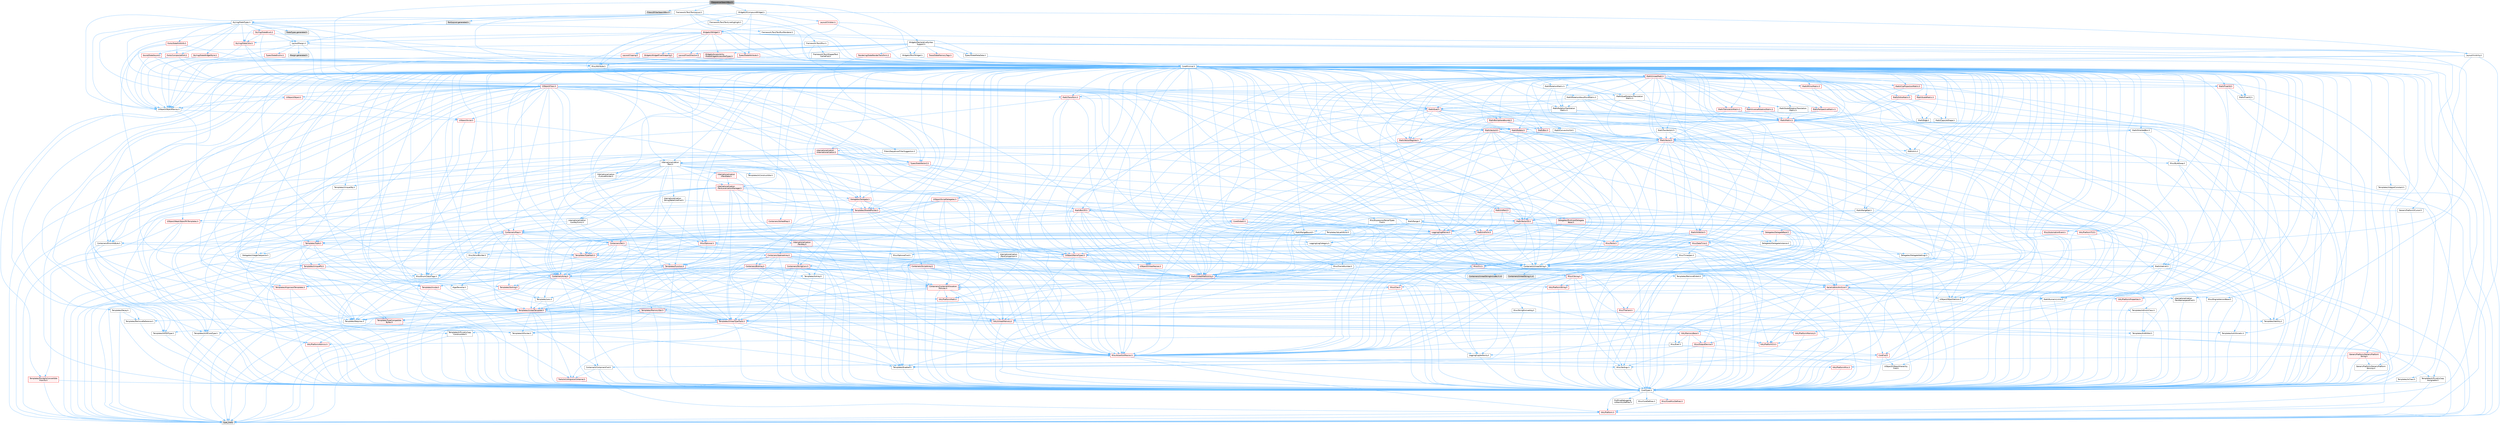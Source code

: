 digraph "SSequencerSearchBox.h"
{
 // INTERACTIVE_SVG=YES
 // LATEX_PDF_SIZE
  bgcolor="transparent";
  edge [fontname=Helvetica,fontsize=10,labelfontname=Helvetica,labelfontsize=10];
  node [fontname=Helvetica,fontsize=10,shape=box,height=0.2,width=0.4];
  Node1 [id="Node000001",label="SSequencerSearchBox.h",height=0.2,width=0.4,color="gray40", fillcolor="grey60", style="filled", fontcolor="black",tooltip=" "];
  Node1 -> Node2 [id="edge1_Node000001_Node000002",color="steelblue1",style="solid",tooltip=" "];
  Node2 [id="Node000002",label="Filters/SequencerFilterSuggestion.h",height=0.2,width=0.4,color="grey40", fillcolor="white", style="filled",URL="$d2/de0/SequencerFilterSuggestion_8h.html",tooltip=" "];
  Node2 -> Node3 [id="edge2_Node000002_Node000003",color="steelblue1",style="solid",tooltip=" "];
  Node3 [id="Node000003",label="Containers/UnrealString.h",height=0.2,width=0.4,color="grey40", fillcolor="white", style="filled",URL="$d5/dba/UnrealString_8h.html",tooltip=" "];
  Node3 -> Node4 [id="edge3_Node000003_Node000004",color="steelblue1",style="solid",tooltip=" "];
  Node4 [id="Node000004",label="Containers/UnrealStringIncludes.h.inl",height=0.2,width=0.4,color="grey60", fillcolor="#E0E0E0", style="filled",tooltip=" "];
  Node3 -> Node5 [id="edge4_Node000003_Node000005",color="steelblue1",style="solid",tooltip=" "];
  Node5 [id="Node000005",label="Containers/UnrealString.h.inl",height=0.2,width=0.4,color="grey60", fillcolor="#E0E0E0", style="filled",tooltip=" "];
  Node3 -> Node6 [id="edge5_Node000003_Node000006",color="steelblue1",style="solid",tooltip=" "];
  Node6 [id="Node000006",label="Misc/StringFormatArg.h",height=0.2,width=0.4,color="grey40", fillcolor="white", style="filled",URL="$d2/d16/StringFormatArg_8h.html",tooltip=" "];
  Node6 -> Node7 [id="edge6_Node000006_Node000007",color="steelblue1",style="solid",tooltip=" "];
  Node7 [id="Node000007",label="Containers/ContainersFwd.h",height=0.2,width=0.4,color="grey40", fillcolor="white", style="filled",URL="$d4/d0a/ContainersFwd_8h.html",tooltip=" "];
  Node7 -> Node8 [id="edge7_Node000007_Node000008",color="steelblue1",style="solid",tooltip=" "];
  Node8 [id="Node000008",label="HAL/Platform.h",height=0.2,width=0.4,color="red", fillcolor="#FFF0F0", style="filled",URL="$d9/dd0/Platform_8h.html",tooltip=" "];
  Node8 -> Node11 [id="edge8_Node000008_Node000011",color="steelblue1",style="solid",tooltip=" "];
  Node11 [id="Node000011",label="type_traits",height=0.2,width=0.4,color="grey60", fillcolor="#E0E0E0", style="filled",tooltip=" "];
  Node7 -> Node18 [id="edge9_Node000007_Node000018",color="steelblue1",style="solid",tooltip=" "];
  Node18 [id="Node000018",label="CoreTypes.h",height=0.2,width=0.4,color="grey40", fillcolor="white", style="filled",URL="$dc/dec/CoreTypes_8h.html",tooltip=" "];
  Node18 -> Node8 [id="edge10_Node000018_Node000008",color="steelblue1",style="solid",tooltip=" "];
  Node18 -> Node19 [id="edge11_Node000018_Node000019",color="steelblue1",style="solid",tooltip=" "];
  Node19 [id="Node000019",label="ProfilingDebugging\l/UMemoryDefines.h",height=0.2,width=0.4,color="grey40", fillcolor="white", style="filled",URL="$d2/da2/UMemoryDefines_8h.html",tooltip=" "];
  Node18 -> Node20 [id="edge12_Node000018_Node000020",color="steelblue1",style="solid",tooltip=" "];
  Node20 [id="Node000020",label="Misc/CoreMiscDefines.h",height=0.2,width=0.4,color="red", fillcolor="#FFF0F0", style="filled",URL="$da/d38/CoreMiscDefines_8h.html",tooltip=" "];
  Node20 -> Node8 [id="edge13_Node000020_Node000008",color="steelblue1",style="solid",tooltip=" "];
  Node18 -> Node21 [id="edge14_Node000018_Node000021",color="steelblue1",style="solid",tooltip=" "];
  Node21 [id="Node000021",label="Misc/CoreDefines.h",height=0.2,width=0.4,color="grey40", fillcolor="white", style="filled",URL="$d3/dd2/CoreDefines_8h.html",tooltip=" "];
  Node7 -> Node22 [id="edge15_Node000007_Node000022",color="steelblue1",style="solid",tooltip=" "];
  Node22 [id="Node000022",label="Traits/IsContiguousContainer.h",height=0.2,width=0.4,color="red", fillcolor="#FFF0F0", style="filled",URL="$d5/d3c/IsContiguousContainer_8h.html",tooltip=" "];
  Node22 -> Node18 [id="edge16_Node000022_Node000018",color="steelblue1",style="solid",tooltip=" "];
  Node2 -> Node25 [id="edge17_Node000002_Node000025",color="steelblue1",style="solid",tooltip=" "];
  Node25 [id="Node000025",label="Internationalization\l/Text.h",height=0.2,width=0.4,color="grey40", fillcolor="white", style="filled",URL="$d6/d35/Text_8h.html",tooltip=" "];
  Node25 -> Node18 [id="edge18_Node000025_Node000018",color="steelblue1",style="solid",tooltip=" "];
  Node25 -> Node26 [id="edge19_Node000025_Node000026",color="steelblue1",style="solid",tooltip=" "];
  Node26 [id="Node000026",label="HAL/PlatformAtomics.h",height=0.2,width=0.4,color="red", fillcolor="#FFF0F0", style="filled",URL="$d3/d36/PlatformAtomics_8h.html",tooltip=" "];
  Node26 -> Node18 [id="edge20_Node000026_Node000018",color="steelblue1",style="solid",tooltip=" "];
  Node25 -> Node29 [id="edge21_Node000025_Node000029",color="steelblue1",style="solid",tooltip=" "];
  Node29 [id="Node000029",label="Misc/AssertionMacros.h",height=0.2,width=0.4,color="red", fillcolor="#FFF0F0", style="filled",URL="$d0/dfa/AssertionMacros_8h.html",tooltip=" "];
  Node29 -> Node18 [id="edge22_Node000029_Node000018",color="steelblue1",style="solid",tooltip=" "];
  Node29 -> Node8 [id="edge23_Node000029_Node000008",color="steelblue1",style="solid",tooltip=" "];
  Node29 -> Node30 [id="edge24_Node000029_Node000030",color="steelblue1",style="solid",tooltip=" "];
  Node30 [id="Node000030",label="HAL/PlatformMisc.h",height=0.2,width=0.4,color="red", fillcolor="#FFF0F0", style="filled",URL="$d0/df5/PlatformMisc_8h.html",tooltip=" "];
  Node30 -> Node18 [id="edge25_Node000030_Node000018",color="steelblue1",style="solid",tooltip=" "];
  Node29 -> Node59 [id="edge26_Node000029_Node000059",color="steelblue1",style="solid",tooltip=" "];
  Node59 [id="Node000059",label="Templates/EnableIf.h",height=0.2,width=0.4,color="grey40", fillcolor="white", style="filled",URL="$d7/d60/EnableIf_8h.html",tooltip=" "];
  Node59 -> Node18 [id="edge27_Node000059_Node000018",color="steelblue1",style="solid",tooltip=" "];
  Node29 -> Node65 [id="edge28_Node000029_Node000065",color="steelblue1",style="solid",tooltip=" "];
  Node65 [id="Node000065",label="Misc/VarArgs.h",height=0.2,width=0.4,color="grey40", fillcolor="white", style="filled",URL="$d5/d6f/VarArgs_8h.html",tooltip=" "];
  Node65 -> Node18 [id="edge29_Node000065_Node000018",color="steelblue1",style="solid",tooltip=" "];
  Node25 -> Node50 [id="edge30_Node000025_Node000050",color="steelblue1",style="solid",tooltip=" "];
  Node50 [id="Node000050",label="Misc/EnumClassFlags.h",height=0.2,width=0.4,color="grey40", fillcolor="white", style="filled",URL="$d8/de7/EnumClassFlags_8h.html",tooltip=" "];
  Node25 -> Node73 [id="edge31_Node000025_Node000073",color="steelblue1",style="solid",tooltip=" "];
  Node73 [id="Node000073",label="Templates/UnrealTypeTraits.h",height=0.2,width=0.4,color="red", fillcolor="#FFF0F0", style="filled",URL="$d2/d2d/UnrealTypeTraits_8h.html",tooltip=" "];
  Node73 -> Node18 [id="edge32_Node000073_Node000018",color="steelblue1",style="solid",tooltip=" "];
  Node73 -> Node74 [id="edge33_Node000073_Node000074",color="steelblue1",style="solid",tooltip=" "];
  Node74 [id="Node000074",label="Templates/IsPointer.h",height=0.2,width=0.4,color="grey40", fillcolor="white", style="filled",URL="$d7/d05/IsPointer_8h.html",tooltip=" "];
  Node74 -> Node18 [id="edge34_Node000074_Node000018",color="steelblue1",style="solid",tooltip=" "];
  Node73 -> Node29 [id="edge35_Node000073_Node000029",color="steelblue1",style="solid",tooltip=" "];
  Node73 -> Node75 [id="edge36_Node000073_Node000075",color="steelblue1",style="solid",tooltip=" "];
  Node75 [id="Node000075",label="Templates/AndOrNot.h",height=0.2,width=0.4,color="grey40", fillcolor="white", style="filled",URL="$db/d0a/AndOrNot_8h.html",tooltip=" "];
  Node75 -> Node18 [id="edge37_Node000075_Node000018",color="steelblue1",style="solid",tooltip=" "];
  Node73 -> Node59 [id="edge38_Node000073_Node000059",color="steelblue1",style="solid",tooltip=" "];
  Node73 -> Node76 [id="edge39_Node000073_Node000076",color="steelblue1",style="solid",tooltip=" "];
  Node76 [id="Node000076",label="Templates/IsArithmetic.h",height=0.2,width=0.4,color="grey40", fillcolor="white", style="filled",URL="$d2/d5d/IsArithmetic_8h.html",tooltip=" "];
  Node76 -> Node18 [id="edge40_Node000076_Node000018",color="steelblue1",style="solid",tooltip=" "];
  Node73 -> Node78 [id="edge41_Node000073_Node000078",color="steelblue1",style="solid",tooltip=" "];
  Node78 [id="Node000078",label="Templates/IsPODType.h",height=0.2,width=0.4,color="grey40", fillcolor="white", style="filled",URL="$d7/db1/IsPODType_8h.html",tooltip=" "];
  Node78 -> Node18 [id="edge42_Node000078_Node000018",color="steelblue1",style="solid",tooltip=" "];
  Node73 -> Node79 [id="edge43_Node000073_Node000079",color="steelblue1",style="solid",tooltip=" "];
  Node79 [id="Node000079",label="Templates/IsUECoreType.h",height=0.2,width=0.4,color="grey40", fillcolor="white", style="filled",URL="$d1/db8/IsUECoreType_8h.html",tooltip=" "];
  Node79 -> Node18 [id="edge44_Node000079_Node000018",color="steelblue1",style="solid",tooltip=" "];
  Node79 -> Node11 [id="edge45_Node000079_Node000011",color="steelblue1",style="solid",tooltip=" "];
  Node73 -> Node80 [id="edge46_Node000073_Node000080",color="steelblue1",style="solid",tooltip=" "];
  Node80 [id="Node000080",label="Templates/IsTriviallyCopy\lConstructible.h",height=0.2,width=0.4,color="grey40", fillcolor="white", style="filled",URL="$d3/d78/IsTriviallyCopyConstructible_8h.html",tooltip=" "];
  Node80 -> Node18 [id="edge47_Node000080_Node000018",color="steelblue1",style="solid",tooltip=" "];
  Node80 -> Node11 [id="edge48_Node000080_Node000011",color="steelblue1",style="solid",tooltip=" "];
  Node25 -> Node81 [id="edge49_Node000025_Node000081",color="steelblue1",style="solid",tooltip=" "];
  Node81 [id="Node000081",label="Containers/Array.h",height=0.2,width=0.4,color="red", fillcolor="#FFF0F0", style="filled",URL="$df/dd0/Array_8h.html",tooltip=" "];
  Node81 -> Node18 [id="edge50_Node000081_Node000018",color="steelblue1",style="solid",tooltip=" "];
  Node81 -> Node29 [id="edge51_Node000081_Node000029",color="steelblue1",style="solid",tooltip=" "];
  Node81 -> Node86 [id="edge52_Node000081_Node000086",color="steelblue1",style="solid",tooltip=" "];
  Node86 [id="Node000086",label="HAL/UnrealMemory.h",height=0.2,width=0.4,color="red", fillcolor="#FFF0F0", style="filled",URL="$d9/d96/UnrealMemory_8h.html",tooltip=" "];
  Node86 -> Node18 [id="edge53_Node000086_Node000018",color="steelblue1",style="solid",tooltip=" "];
  Node86 -> Node90 [id="edge54_Node000086_Node000090",color="steelblue1",style="solid",tooltip=" "];
  Node90 [id="Node000090",label="HAL/MemoryBase.h",height=0.2,width=0.4,color="red", fillcolor="#FFF0F0", style="filled",URL="$d6/d9f/MemoryBase_8h.html",tooltip=" "];
  Node90 -> Node18 [id="edge55_Node000090_Node000018",color="steelblue1",style="solid",tooltip=" "];
  Node90 -> Node26 [id="edge56_Node000090_Node000026",color="steelblue1",style="solid",tooltip=" "];
  Node90 -> Node38 [id="edge57_Node000090_Node000038",color="steelblue1",style="solid",tooltip=" "];
  Node38 [id="Node000038",label="HAL/PlatformCrt.h",height=0.2,width=0.4,color="red", fillcolor="#FFF0F0", style="filled",URL="$d8/d75/PlatformCrt_8h.html",tooltip=" "];
  Node90 -> Node91 [id="edge58_Node000090_Node000091",color="steelblue1",style="solid",tooltip=" "];
  Node91 [id="Node000091",label="Misc/Exec.h",height=0.2,width=0.4,color="grey40", fillcolor="white", style="filled",URL="$de/ddb/Exec_8h.html",tooltip=" "];
  Node91 -> Node18 [id="edge59_Node000091_Node000018",color="steelblue1",style="solid",tooltip=" "];
  Node91 -> Node29 [id="edge60_Node000091_Node000029",color="steelblue1",style="solid",tooltip=" "];
  Node90 -> Node92 [id="edge61_Node000090_Node000092",color="steelblue1",style="solid",tooltip=" "];
  Node92 [id="Node000092",label="Misc/OutputDevice.h",height=0.2,width=0.4,color="red", fillcolor="#FFF0F0", style="filled",URL="$d7/d32/OutputDevice_8h.html",tooltip=" "];
  Node92 -> Node34 [id="edge62_Node000092_Node000034",color="steelblue1",style="solid",tooltip=" "];
  Node34 [id="Node000034",label="CoreFwd.h",height=0.2,width=0.4,color="red", fillcolor="#FFF0F0", style="filled",URL="$d1/d1e/CoreFwd_8h.html",tooltip=" "];
  Node34 -> Node18 [id="edge63_Node000034_Node000018",color="steelblue1",style="solid",tooltip=" "];
  Node34 -> Node7 [id="edge64_Node000034_Node000007",color="steelblue1",style="solid",tooltip=" "];
  Node34 -> Node36 [id="edge65_Node000034_Node000036",color="steelblue1",style="solid",tooltip=" "];
  Node36 [id="Node000036",label="UObject/UObjectHierarchy\lFwd.h",height=0.2,width=0.4,color="grey40", fillcolor="white", style="filled",URL="$d3/d13/UObjectHierarchyFwd_8h.html",tooltip=" "];
  Node92 -> Node18 [id="edge66_Node000092_Node000018",color="steelblue1",style="solid",tooltip=" "];
  Node92 -> Node93 [id="edge67_Node000092_Node000093",color="steelblue1",style="solid",tooltip=" "];
  Node93 [id="Node000093",label="Logging/LogVerbosity.h",height=0.2,width=0.4,color="grey40", fillcolor="white", style="filled",URL="$d2/d8f/LogVerbosity_8h.html",tooltip=" "];
  Node93 -> Node18 [id="edge68_Node000093_Node000018",color="steelblue1",style="solid",tooltip=" "];
  Node92 -> Node65 [id="edge69_Node000092_Node000065",color="steelblue1",style="solid",tooltip=" "];
  Node86 -> Node101 [id="edge70_Node000086_Node000101",color="steelblue1",style="solid",tooltip=" "];
  Node101 [id="Node000101",label="HAL/PlatformMemory.h",height=0.2,width=0.4,color="red", fillcolor="#FFF0F0", style="filled",URL="$de/d68/PlatformMemory_8h.html",tooltip=" "];
  Node101 -> Node18 [id="edge71_Node000101_Node000018",color="steelblue1",style="solid",tooltip=" "];
  Node86 -> Node74 [id="edge72_Node000086_Node000074",color="steelblue1",style="solid",tooltip=" "];
  Node81 -> Node73 [id="edge73_Node000081_Node000073",color="steelblue1",style="solid",tooltip=" "];
  Node81 -> Node104 [id="edge74_Node000081_Node000104",color="steelblue1",style="solid",tooltip=" "];
  Node104 [id="Node000104",label="Templates/UnrealTemplate.h",height=0.2,width=0.4,color="red", fillcolor="#FFF0F0", style="filled",URL="$d4/d24/UnrealTemplate_8h.html",tooltip=" "];
  Node104 -> Node18 [id="edge75_Node000104_Node000018",color="steelblue1",style="solid",tooltip=" "];
  Node104 -> Node74 [id="edge76_Node000104_Node000074",color="steelblue1",style="solid",tooltip=" "];
  Node104 -> Node86 [id="edge77_Node000104_Node000086",color="steelblue1",style="solid",tooltip=" "];
  Node104 -> Node73 [id="edge78_Node000104_Node000073",color="steelblue1",style="solid",tooltip=" "];
  Node104 -> Node107 [id="edge79_Node000104_Node000107",color="steelblue1",style="solid",tooltip=" "];
  Node107 [id="Node000107",label="Templates/RemoveReference.h",height=0.2,width=0.4,color="grey40", fillcolor="white", style="filled",URL="$da/dbe/RemoveReference_8h.html",tooltip=" "];
  Node107 -> Node18 [id="edge80_Node000107_Node000018",color="steelblue1",style="solid",tooltip=" "];
  Node104 -> Node67 [id="edge81_Node000104_Node000067",color="steelblue1",style="solid",tooltip=" "];
  Node67 [id="Node000067",label="Templates/Requires.h",height=0.2,width=0.4,color="grey40", fillcolor="white", style="filled",URL="$dc/d96/Requires_8h.html",tooltip=" "];
  Node67 -> Node59 [id="edge82_Node000067_Node000059",color="steelblue1",style="solid",tooltip=" "];
  Node67 -> Node11 [id="edge83_Node000067_Node000011",color="steelblue1",style="solid",tooltip=" "];
  Node104 -> Node108 [id="edge84_Node000104_Node000108",color="steelblue1",style="solid",tooltip=" "];
  Node108 [id="Node000108",label="Templates/TypeCompatible\lBytes.h",height=0.2,width=0.4,color="red", fillcolor="#FFF0F0", style="filled",URL="$df/d0a/TypeCompatibleBytes_8h.html",tooltip=" "];
  Node108 -> Node18 [id="edge85_Node000108_Node000018",color="steelblue1",style="solid",tooltip=" "];
  Node108 -> Node11 [id="edge86_Node000108_Node000011",color="steelblue1",style="solid",tooltip=" "];
  Node104 -> Node68 [id="edge87_Node000104_Node000068",color="steelblue1",style="solid",tooltip=" "];
  Node68 [id="Node000068",label="Templates/Identity.h",height=0.2,width=0.4,color="grey40", fillcolor="white", style="filled",URL="$d0/dd5/Identity_8h.html",tooltip=" "];
  Node104 -> Node22 [id="edge88_Node000104_Node000022",color="steelblue1",style="solid",tooltip=" "];
  Node104 -> Node11 [id="edge89_Node000104_Node000011",color="steelblue1",style="solid",tooltip=" "];
  Node81 -> Node111 [id="edge90_Node000081_Node000111",color="steelblue1",style="solid",tooltip=" "];
  Node111 [id="Node000111",label="Containers/ContainerAllocation\lPolicies.h",height=0.2,width=0.4,color="red", fillcolor="#FFF0F0", style="filled",URL="$d7/dff/ContainerAllocationPolicies_8h.html",tooltip=" "];
  Node111 -> Node18 [id="edge91_Node000111_Node000018",color="steelblue1",style="solid",tooltip=" "];
  Node111 -> Node111 [id="edge92_Node000111_Node000111",color="steelblue1",style="solid",tooltip=" "];
  Node111 -> Node113 [id="edge93_Node000111_Node000113",color="steelblue1",style="solid",tooltip=" "];
  Node113 [id="Node000113",label="HAL/PlatformMath.h",height=0.2,width=0.4,color="red", fillcolor="#FFF0F0", style="filled",URL="$dc/d53/PlatformMath_8h.html",tooltip=" "];
  Node113 -> Node18 [id="edge94_Node000113_Node000018",color="steelblue1",style="solid",tooltip=" "];
  Node111 -> Node86 [id="edge95_Node000111_Node000086",color="steelblue1",style="solid",tooltip=" "];
  Node111 -> Node48 [id="edge96_Node000111_Node000048",color="steelblue1",style="solid",tooltip=" "];
  Node48 [id="Node000048",label="Math/NumericLimits.h",height=0.2,width=0.4,color="grey40", fillcolor="white", style="filled",URL="$df/d1b/NumericLimits_8h.html",tooltip=" "];
  Node48 -> Node18 [id="edge97_Node000048_Node000018",color="steelblue1",style="solid",tooltip=" "];
  Node111 -> Node29 [id="edge98_Node000111_Node000029",color="steelblue1",style="solid",tooltip=" "];
  Node111 -> Node122 [id="edge99_Node000111_Node000122",color="steelblue1",style="solid",tooltip=" "];
  Node122 [id="Node000122",label="Templates/MemoryOps.h",height=0.2,width=0.4,color="red", fillcolor="#FFF0F0", style="filled",URL="$db/dea/MemoryOps_8h.html",tooltip=" "];
  Node122 -> Node18 [id="edge100_Node000122_Node000018",color="steelblue1",style="solid",tooltip=" "];
  Node122 -> Node86 [id="edge101_Node000122_Node000086",color="steelblue1",style="solid",tooltip=" "];
  Node122 -> Node99 [id="edge102_Node000122_Node000099",color="steelblue1",style="solid",tooltip=" "];
  Node99 [id="Node000099",label="Templates/IsTriviallyCopy\lAssignable.h",height=0.2,width=0.4,color="grey40", fillcolor="white", style="filled",URL="$d2/df2/IsTriviallyCopyAssignable_8h.html",tooltip=" "];
  Node99 -> Node18 [id="edge103_Node000099_Node000018",color="steelblue1",style="solid",tooltip=" "];
  Node99 -> Node11 [id="edge104_Node000099_Node000011",color="steelblue1",style="solid",tooltip=" "];
  Node122 -> Node80 [id="edge105_Node000122_Node000080",color="steelblue1",style="solid",tooltip=" "];
  Node122 -> Node67 [id="edge106_Node000122_Node000067",color="steelblue1",style="solid",tooltip=" "];
  Node122 -> Node73 [id="edge107_Node000122_Node000073",color="steelblue1",style="solid",tooltip=" "];
  Node122 -> Node11 [id="edge108_Node000122_Node000011",color="steelblue1",style="solid",tooltip=" "];
  Node111 -> Node108 [id="edge109_Node000111_Node000108",color="steelblue1",style="solid",tooltip=" "];
  Node111 -> Node11 [id="edge110_Node000111_Node000011",color="steelblue1",style="solid",tooltip=" "];
  Node81 -> Node124 [id="edge111_Node000081_Node000124",color="steelblue1",style="solid",tooltip=" "];
  Node124 [id="Node000124",label="Serialization/Archive.h",height=0.2,width=0.4,color="red", fillcolor="#FFF0F0", style="filled",URL="$d7/d3b/Archive_8h.html",tooltip=" "];
  Node124 -> Node34 [id="edge112_Node000124_Node000034",color="steelblue1",style="solid",tooltip=" "];
  Node124 -> Node18 [id="edge113_Node000124_Node000018",color="steelblue1",style="solid",tooltip=" "];
  Node124 -> Node125 [id="edge114_Node000124_Node000125",color="steelblue1",style="solid",tooltip=" "];
  Node125 [id="Node000125",label="HAL/PlatformProperties.h",height=0.2,width=0.4,color="red", fillcolor="#FFF0F0", style="filled",URL="$d9/db0/PlatformProperties_8h.html",tooltip=" "];
  Node125 -> Node18 [id="edge115_Node000125_Node000018",color="steelblue1",style="solid",tooltip=" "];
  Node124 -> Node128 [id="edge116_Node000124_Node000128",color="steelblue1",style="solid",tooltip=" "];
  Node128 [id="Node000128",label="Internationalization\l/TextNamespaceFwd.h",height=0.2,width=0.4,color="grey40", fillcolor="white", style="filled",URL="$d8/d97/TextNamespaceFwd_8h.html",tooltip=" "];
  Node128 -> Node18 [id="edge117_Node000128_Node000018",color="steelblue1",style="solid",tooltip=" "];
  Node124 -> Node29 [id="edge118_Node000124_Node000029",color="steelblue1",style="solid",tooltip=" "];
  Node124 -> Node129 [id="edge119_Node000124_Node000129",color="steelblue1",style="solid",tooltip=" "];
  Node129 [id="Node000129",label="Misc/EngineVersionBase.h",height=0.2,width=0.4,color="grey40", fillcolor="white", style="filled",URL="$d5/d2b/EngineVersionBase_8h.html",tooltip=" "];
  Node129 -> Node18 [id="edge120_Node000129_Node000018",color="steelblue1",style="solid",tooltip=" "];
  Node124 -> Node65 [id="edge121_Node000124_Node000065",color="steelblue1",style="solid",tooltip=" "];
  Node124 -> Node59 [id="edge122_Node000124_Node000059",color="steelblue1",style="solid",tooltip=" "];
  Node124 -> Node132 [id="edge123_Node000124_Node000132",color="steelblue1",style="solid",tooltip=" "];
  Node132 [id="Node000132",label="Templates/IsEnumClass.h",height=0.2,width=0.4,color="grey40", fillcolor="white", style="filled",URL="$d7/d15/IsEnumClass_8h.html",tooltip=" "];
  Node132 -> Node18 [id="edge124_Node000132_Node000018",color="steelblue1",style="solid",tooltip=" "];
  Node132 -> Node75 [id="edge125_Node000132_Node000075",color="steelblue1",style="solid",tooltip=" "];
  Node124 -> Node104 [id="edge126_Node000124_Node000104",color="steelblue1",style="solid",tooltip=" "];
  Node124 -> Node133 [id="edge127_Node000124_Node000133",color="steelblue1",style="solid",tooltip=" "];
  Node133 [id="Node000133",label="UObject/ObjectVersion.h",height=0.2,width=0.4,color="grey40", fillcolor="white", style="filled",URL="$da/d63/ObjectVersion_8h.html",tooltip=" "];
  Node133 -> Node18 [id="edge128_Node000133_Node000018",color="steelblue1",style="solid",tooltip=" "];
  Node81 -> Node150 [id="edge129_Node000081_Node000150",color="steelblue1",style="solid",tooltip=" "];
  Node150 [id="Node000150",label="Templates/Invoke.h",height=0.2,width=0.4,color="red", fillcolor="#FFF0F0", style="filled",URL="$d7/deb/Invoke_8h.html",tooltip=" "];
  Node150 -> Node18 [id="edge130_Node000150_Node000018",color="steelblue1",style="solid",tooltip=" "];
  Node150 -> Node104 [id="edge131_Node000150_Node000104",color="steelblue1",style="solid",tooltip=" "];
  Node150 -> Node11 [id="edge132_Node000150_Node000011",color="steelblue1",style="solid",tooltip=" "];
  Node81 -> Node155 [id="edge133_Node000081_Node000155",color="steelblue1",style="solid",tooltip=" "];
  Node155 [id="Node000155",label="Templates/Less.h",height=0.2,width=0.4,color="grey40", fillcolor="white", style="filled",URL="$de/dc8/Less_8h.html",tooltip=" "];
  Node155 -> Node18 [id="edge134_Node000155_Node000018",color="steelblue1",style="solid",tooltip=" "];
  Node155 -> Node104 [id="edge135_Node000155_Node000104",color="steelblue1",style="solid",tooltip=" "];
  Node81 -> Node67 [id="edge136_Node000081_Node000067",color="steelblue1",style="solid",tooltip=" "];
  Node81 -> Node163 [id="edge137_Node000081_Node000163",color="steelblue1",style="solid",tooltip=" "];
  Node163 [id="Node000163",label="Templates/Sorting.h",height=0.2,width=0.4,color="red", fillcolor="#FFF0F0", style="filled",URL="$d3/d9e/Sorting_8h.html",tooltip=" "];
  Node163 -> Node18 [id="edge138_Node000163_Node000018",color="steelblue1",style="solid",tooltip=" "];
  Node163 -> Node113 [id="edge139_Node000163_Node000113",color="steelblue1",style="solid",tooltip=" "];
  Node163 -> Node155 [id="edge140_Node000163_Node000155",color="steelblue1",style="solid",tooltip=" "];
  Node81 -> Node167 [id="edge141_Node000081_Node000167",color="steelblue1",style="solid",tooltip=" "];
  Node167 [id="Node000167",label="Templates/AlignmentTemplates.h",height=0.2,width=0.4,color="red", fillcolor="#FFF0F0", style="filled",URL="$dd/d32/AlignmentTemplates_8h.html",tooltip=" "];
  Node167 -> Node18 [id="edge142_Node000167_Node000018",color="steelblue1",style="solid",tooltip=" "];
  Node167 -> Node74 [id="edge143_Node000167_Node000074",color="steelblue1",style="solid",tooltip=" "];
  Node81 -> Node11 [id="edge144_Node000081_Node000011",color="steelblue1",style="solid",tooltip=" "];
  Node25 -> Node3 [id="edge145_Node000025_Node000003",color="steelblue1",style="solid",tooltip=" "];
  Node25 -> Node168 [id="edge146_Node000025_Node000168",color="steelblue1",style="solid",tooltip=" "];
  Node168 [id="Node000168",label="Containers/SortedMap.h",height=0.2,width=0.4,color="red", fillcolor="#FFF0F0", style="filled",URL="$d1/dcf/SortedMap_8h.html",tooltip=" "];
  Node168 -> Node169 [id="edge147_Node000168_Node000169",color="steelblue1",style="solid",tooltip=" "];
  Node169 [id="Node000169",label="Containers/Map.h",height=0.2,width=0.4,color="red", fillcolor="#FFF0F0", style="filled",URL="$df/d79/Map_8h.html",tooltip=" "];
  Node169 -> Node18 [id="edge148_Node000169_Node000018",color="steelblue1",style="solid",tooltip=" "];
  Node169 -> Node170 [id="edge149_Node000169_Node000170",color="steelblue1",style="solid",tooltip=" "];
  Node170 [id="Node000170",label="Algo/Reverse.h",height=0.2,width=0.4,color="grey40", fillcolor="white", style="filled",URL="$d5/d93/Reverse_8h.html",tooltip=" "];
  Node170 -> Node18 [id="edge150_Node000170_Node000018",color="steelblue1",style="solid",tooltip=" "];
  Node170 -> Node104 [id="edge151_Node000170_Node000104",color="steelblue1",style="solid",tooltip=" "];
  Node169 -> Node171 [id="edge152_Node000169_Node000171",color="steelblue1",style="solid",tooltip=" "];
  Node171 [id="Node000171",label="Containers/Set.h",height=0.2,width=0.4,color="red", fillcolor="#FFF0F0", style="filled",URL="$d4/d45/Set_8h.html",tooltip=" "];
  Node171 -> Node111 [id="edge153_Node000171_Node000111",color="steelblue1",style="solid",tooltip=" "];
  Node171 -> Node173 [id="edge154_Node000171_Node000173",color="steelblue1",style="solid",tooltip=" "];
  Node173 [id="Node000173",label="Containers/SparseArray.h",height=0.2,width=0.4,color="red", fillcolor="#FFF0F0", style="filled",URL="$d5/dbf/SparseArray_8h.html",tooltip=" "];
  Node173 -> Node18 [id="edge155_Node000173_Node000018",color="steelblue1",style="solid",tooltip=" "];
  Node173 -> Node29 [id="edge156_Node000173_Node000029",color="steelblue1",style="solid",tooltip=" "];
  Node173 -> Node86 [id="edge157_Node000173_Node000086",color="steelblue1",style="solid",tooltip=" "];
  Node173 -> Node73 [id="edge158_Node000173_Node000073",color="steelblue1",style="solid",tooltip=" "];
  Node173 -> Node104 [id="edge159_Node000173_Node000104",color="steelblue1",style="solid",tooltip=" "];
  Node173 -> Node111 [id="edge160_Node000173_Node000111",color="steelblue1",style="solid",tooltip=" "];
  Node173 -> Node155 [id="edge161_Node000173_Node000155",color="steelblue1",style="solid",tooltip=" "];
  Node173 -> Node81 [id="edge162_Node000173_Node000081",color="steelblue1",style="solid",tooltip=" "];
  Node173 -> Node166 [id="edge163_Node000173_Node000166",color="steelblue1",style="solid",tooltip=" "];
  Node166 [id="Node000166",label="Math/UnrealMathUtility.h",height=0.2,width=0.4,color="red", fillcolor="#FFF0F0", style="filled",URL="$db/db8/UnrealMathUtility_8h.html",tooltip=" "];
  Node166 -> Node18 [id="edge164_Node000166_Node000018",color="steelblue1",style="solid",tooltip=" "];
  Node166 -> Node29 [id="edge165_Node000166_Node000029",color="steelblue1",style="solid",tooltip=" "];
  Node166 -> Node113 [id="edge166_Node000166_Node000113",color="steelblue1",style="solid",tooltip=" "];
  Node166 -> Node68 [id="edge167_Node000166_Node000068",color="steelblue1",style="solid",tooltip=" "];
  Node166 -> Node67 [id="edge168_Node000166_Node000067",color="steelblue1",style="solid",tooltip=" "];
  Node173 -> Node174 [id="edge169_Node000173_Node000174",color="steelblue1",style="solid",tooltip=" "];
  Node174 [id="Node000174",label="Containers/ScriptArray.h",height=0.2,width=0.4,color="red", fillcolor="#FFF0F0", style="filled",URL="$dc/daf/ScriptArray_8h.html",tooltip=" "];
  Node174 -> Node18 [id="edge170_Node000174_Node000018",color="steelblue1",style="solid",tooltip=" "];
  Node174 -> Node29 [id="edge171_Node000174_Node000029",color="steelblue1",style="solid",tooltip=" "];
  Node174 -> Node86 [id="edge172_Node000174_Node000086",color="steelblue1",style="solid",tooltip=" "];
  Node174 -> Node111 [id="edge173_Node000174_Node000111",color="steelblue1",style="solid",tooltip=" "];
  Node174 -> Node81 [id="edge174_Node000174_Node000081",color="steelblue1",style="solid",tooltip=" "];
  Node173 -> Node175 [id="edge175_Node000173_Node000175",color="steelblue1",style="solid",tooltip=" "];
  Node175 [id="Node000175",label="Containers/BitArray.h",height=0.2,width=0.4,color="red", fillcolor="#FFF0F0", style="filled",URL="$d1/de4/BitArray_8h.html",tooltip=" "];
  Node175 -> Node111 [id="edge176_Node000175_Node000111",color="steelblue1",style="solid",tooltip=" "];
  Node175 -> Node18 [id="edge177_Node000175_Node000018",color="steelblue1",style="solid",tooltip=" "];
  Node175 -> Node26 [id="edge178_Node000175_Node000026",color="steelblue1",style="solid",tooltip=" "];
  Node175 -> Node86 [id="edge179_Node000175_Node000086",color="steelblue1",style="solid",tooltip=" "];
  Node175 -> Node166 [id="edge180_Node000175_Node000166",color="steelblue1",style="solid",tooltip=" "];
  Node175 -> Node29 [id="edge181_Node000175_Node000029",color="steelblue1",style="solid",tooltip=" "];
  Node175 -> Node50 [id="edge182_Node000175_Node000050",color="steelblue1",style="solid",tooltip=" "];
  Node175 -> Node124 [id="edge183_Node000175_Node000124",color="steelblue1",style="solid",tooltip=" "];
  Node175 -> Node59 [id="edge184_Node000175_Node000059",color="steelblue1",style="solid",tooltip=" "];
  Node175 -> Node150 [id="edge185_Node000175_Node000150",color="steelblue1",style="solid",tooltip=" "];
  Node175 -> Node104 [id="edge186_Node000175_Node000104",color="steelblue1",style="solid",tooltip=" "];
  Node175 -> Node73 [id="edge187_Node000175_Node000073",color="steelblue1",style="solid",tooltip=" "];
  Node173 -> Node3 [id="edge188_Node000173_Node000003",color="steelblue1",style="solid",tooltip=" "];
  Node171 -> Node7 [id="edge189_Node000171_Node000007",color="steelblue1",style="solid",tooltip=" "];
  Node171 -> Node166 [id="edge190_Node000171_Node000166",color="steelblue1",style="solid",tooltip=" "];
  Node171 -> Node29 [id="edge191_Node000171_Node000029",color="steelblue1",style="solid",tooltip=" "];
  Node171 -> Node192 [id="edge192_Node000171_Node000192",color="steelblue1",style="solid",tooltip=" "];
  Node192 [id="Node000192",label="Misc/StructBuilder.h",height=0.2,width=0.4,color="grey40", fillcolor="white", style="filled",URL="$d9/db3/StructBuilder_8h.html",tooltip=" "];
  Node192 -> Node18 [id="edge193_Node000192_Node000018",color="steelblue1",style="solid",tooltip=" "];
  Node192 -> Node166 [id="edge194_Node000192_Node000166",color="steelblue1",style="solid",tooltip=" "];
  Node192 -> Node167 [id="edge195_Node000192_Node000167",color="steelblue1",style="solid",tooltip=" "];
  Node171 -> Node193 [id="edge196_Node000171_Node000193",color="steelblue1",style="solid",tooltip=" "];
  Node193 [id="Node000193",label="Templates/Function.h",height=0.2,width=0.4,color="red", fillcolor="#FFF0F0", style="filled",URL="$df/df5/Function_8h.html",tooltip=" "];
  Node193 -> Node18 [id="edge197_Node000193_Node000018",color="steelblue1",style="solid",tooltip=" "];
  Node193 -> Node29 [id="edge198_Node000193_Node000029",color="steelblue1",style="solid",tooltip=" "];
  Node193 -> Node86 [id="edge199_Node000193_Node000086",color="steelblue1",style="solid",tooltip=" "];
  Node193 -> Node73 [id="edge200_Node000193_Node000073",color="steelblue1",style="solid",tooltip=" "];
  Node193 -> Node150 [id="edge201_Node000193_Node000150",color="steelblue1",style="solid",tooltip=" "];
  Node193 -> Node104 [id="edge202_Node000193_Node000104",color="steelblue1",style="solid",tooltip=" "];
  Node193 -> Node67 [id="edge203_Node000193_Node000067",color="steelblue1",style="solid",tooltip=" "];
  Node193 -> Node166 [id="edge204_Node000193_Node000166",color="steelblue1",style="solid",tooltip=" "];
  Node193 -> Node11 [id="edge205_Node000193_Node000011",color="steelblue1",style="solid",tooltip=" "];
  Node171 -> Node163 [id="edge206_Node000171_Node000163",color="steelblue1",style="solid",tooltip=" "];
  Node171 -> Node139 [id="edge207_Node000171_Node000139",color="steelblue1",style="solid",tooltip=" "];
  Node139 [id="Node000139",label="Templates/TypeHash.h",height=0.2,width=0.4,color="red", fillcolor="#FFF0F0", style="filled",URL="$d1/d62/TypeHash_8h.html",tooltip=" "];
  Node139 -> Node18 [id="edge208_Node000139_Node000018",color="steelblue1",style="solid",tooltip=" "];
  Node139 -> Node67 [id="edge209_Node000139_Node000067",color="steelblue1",style="solid",tooltip=" "];
  Node139 -> Node140 [id="edge210_Node000139_Node000140",color="steelblue1",style="solid",tooltip=" "];
  Node140 [id="Node000140",label="Misc/Crc.h",height=0.2,width=0.4,color="red", fillcolor="#FFF0F0", style="filled",URL="$d4/dd2/Crc_8h.html",tooltip=" "];
  Node140 -> Node18 [id="edge211_Node000140_Node000018",color="steelblue1",style="solid",tooltip=" "];
  Node140 -> Node88 [id="edge212_Node000140_Node000088",color="steelblue1",style="solid",tooltip=" "];
  Node88 [id="Node000088",label="HAL/PlatformString.h",height=0.2,width=0.4,color="red", fillcolor="#FFF0F0", style="filled",URL="$db/db5/PlatformString_8h.html",tooltip=" "];
  Node88 -> Node18 [id="edge213_Node000088_Node000018",color="steelblue1",style="solid",tooltip=" "];
  Node140 -> Node29 [id="edge214_Node000140_Node000029",color="steelblue1",style="solid",tooltip=" "];
  Node140 -> Node141 [id="edge215_Node000140_Node000141",color="steelblue1",style="solid",tooltip=" "];
  Node141 [id="Node000141",label="Misc/CString.h",height=0.2,width=0.4,color="red", fillcolor="#FFF0F0", style="filled",URL="$d2/d49/CString_8h.html",tooltip=" "];
  Node141 -> Node18 [id="edge216_Node000141_Node000018",color="steelblue1",style="solid",tooltip=" "];
  Node141 -> Node38 [id="edge217_Node000141_Node000038",color="steelblue1",style="solid",tooltip=" "];
  Node141 -> Node88 [id="edge218_Node000141_Node000088",color="steelblue1",style="solid",tooltip=" "];
  Node141 -> Node29 [id="edge219_Node000141_Node000029",color="steelblue1",style="solid",tooltip=" "];
  Node141 -> Node142 [id="edge220_Node000141_Node000142",color="steelblue1",style="solid",tooltip=" "];
  Node142 [id="Node000142",label="Misc/Char.h",height=0.2,width=0.4,color="red", fillcolor="#FFF0F0", style="filled",URL="$d0/d58/Char_8h.html",tooltip=" "];
  Node142 -> Node18 [id="edge221_Node000142_Node000018",color="steelblue1",style="solid",tooltip=" "];
  Node142 -> Node11 [id="edge222_Node000142_Node000011",color="steelblue1",style="solid",tooltip=" "];
  Node141 -> Node65 [id="edge223_Node000141_Node000065",color="steelblue1",style="solid",tooltip=" "];
  Node140 -> Node142 [id="edge224_Node000140_Node000142",color="steelblue1",style="solid",tooltip=" "];
  Node140 -> Node73 [id="edge225_Node000140_Node000073",color="steelblue1",style="solid",tooltip=" "];
  Node139 -> Node11 [id="edge226_Node000139_Node000011",color="steelblue1",style="solid",tooltip=" "];
  Node171 -> Node104 [id="edge227_Node000171_Node000104",color="steelblue1",style="solid",tooltip=" "];
  Node171 -> Node11 [id="edge228_Node000171_Node000011",color="steelblue1",style="solid",tooltip=" "];
  Node169 -> Node3 [id="edge229_Node000169_Node000003",color="steelblue1",style="solid",tooltip=" "];
  Node169 -> Node29 [id="edge230_Node000169_Node000029",color="steelblue1",style="solid",tooltip=" "];
  Node169 -> Node192 [id="edge231_Node000169_Node000192",color="steelblue1",style="solid",tooltip=" "];
  Node169 -> Node193 [id="edge232_Node000169_Node000193",color="steelblue1",style="solid",tooltip=" "];
  Node169 -> Node163 [id="edge233_Node000169_Node000163",color="steelblue1",style="solid",tooltip=" "];
  Node169 -> Node196 [id="edge234_Node000169_Node000196",color="steelblue1",style="solid",tooltip=" "];
  Node196 [id="Node000196",label="Templates/Tuple.h",height=0.2,width=0.4,color="red", fillcolor="#FFF0F0", style="filled",URL="$d2/d4f/Tuple_8h.html",tooltip=" "];
  Node196 -> Node18 [id="edge235_Node000196_Node000018",color="steelblue1",style="solid",tooltip=" "];
  Node196 -> Node104 [id="edge236_Node000196_Node000104",color="steelblue1",style="solid",tooltip=" "];
  Node196 -> Node197 [id="edge237_Node000196_Node000197",color="steelblue1",style="solid",tooltip=" "];
  Node197 [id="Node000197",label="Delegates/IntegerSequence.h",height=0.2,width=0.4,color="grey40", fillcolor="white", style="filled",URL="$d2/dcc/IntegerSequence_8h.html",tooltip=" "];
  Node197 -> Node18 [id="edge238_Node000197_Node000018",color="steelblue1",style="solid",tooltip=" "];
  Node196 -> Node150 [id="edge239_Node000196_Node000150",color="steelblue1",style="solid",tooltip=" "];
  Node196 -> Node67 [id="edge240_Node000196_Node000067",color="steelblue1",style="solid",tooltip=" "];
  Node196 -> Node139 [id="edge241_Node000196_Node000139",color="steelblue1",style="solid",tooltip=" "];
  Node196 -> Node11 [id="edge242_Node000196_Node000011",color="steelblue1",style="solid",tooltip=" "];
  Node169 -> Node104 [id="edge243_Node000169_Node000104",color="steelblue1",style="solid",tooltip=" "];
  Node169 -> Node73 [id="edge244_Node000169_Node000073",color="steelblue1",style="solid",tooltip=" "];
  Node169 -> Node11 [id="edge245_Node000169_Node000011",color="steelblue1",style="solid",tooltip=" "];
  Node168 -> Node199 [id="edge246_Node000168_Node000199",color="steelblue1",style="solid",tooltip=" "];
  Node199 [id="Node000199",label="UObject/NameTypes.h",height=0.2,width=0.4,color="red", fillcolor="#FFF0F0", style="filled",URL="$d6/d35/NameTypes_8h.html",tooltip=" "];
  Node199 -> Node18 [id="edge247_Node000199_Node000018",color="steelblue1",style="solid",tooltip=" "];
  Node199 -> Node29 [id="edge248_Node000199_Node000029",color="steelblue1",style="solid",tooltip=" "];
  Node199 -> Node86 [id="edge249_Node000199_Node000086",color="steelblue1",style="solid",tooltip=" "];
  Node199 -> Node73 [id="edge250_Node000199_Node000073",color="steelblue1",style="solid",tooltip=" "];
  Node199 -> Node104 [id="edge251_Node000199_Node000104",color="steelblue1",style="solid",tooltip=" "];
  Node199 -> Node3 [id="edge252_Node000199_Node000003",color="steelblue1",style="solid",tooltip=" "];
  Node199 -> Node203 [id="edge253_Node000199_Node000203",color="steelblue1",style="solid",tooltip=" "];
  Node203 [id="Node000203",label="Containers/StringConv.h",height=0.2,width=0.4,color="red", fillcolor="#FFF0F0", style="filled",URL="$d3/ddf/StringConv_8h.html",tooltip=" "];
  Node203 -> Node18 [id="edge254_Node000203_Node000018",color="steelblue1",style="solid",tooltip=" "];
  Node203 -> Node29 [id="edge255_Node000203_Node000029",color="steelblue1",style="solid",tooltip=" "];
  Node203 -> Node111 [id="edge256_Node000203_Node000111",color="steelblue1",style="solid",tooltip=" "];
  Node203 -> Node81 [id="edge257_Node000203_Node000081",color="steelblue1",style="solid",tooltip=" "];
  Node203 -> Node141 [id="edge258_Node000203_Node000141",color="steelblue1",style="solid",tooltip=" "];
  Node203 -> Node189 [id="edge259_Node000203_Node000189",color="steelblue1",style="solid",tooltip=" "];
  Node189 [id="Node000189",label="Templates/IsArray.h",height=0.2,width=0.4,color="grey40", fillcolor="white", style="filled",URL="$d8/d8d/IsArray_8h.html",tooltip=" "];
  Node189 -> Node18 [id="edge260_Node000189_Node000018",color="steelblue1",style="solid",tooltip=" "];
  Node203 -> Node104 [id="edge261_Node000203_Node000104",color="steelblue1",style="solid",tooltip=" "];
  Node203 -> Node73 [id="edge262_Node000203_Node000073",color="steelblue1",style="solid",tooltip=" "];
  Node203 -> Node22 [id="edge263_Node000203_Node000022",color="steelblue1",style="solid",tooltip=" "];
  Node203 -> Node11 [id="edge264_Node000203_Node000011",color="steelblue1",style="solid",tooltip=" "];
  Node199 -> Node204 [id="edge265_Node000199_Node000204",color="steelblue1",style="solid",tooltip=" "];
  Node204 [id="Node000204",label="UObject/UnrealNames.h",height=0.2,width=0.4,color="red", fillcolor="#FFF0F0", style="filled",URL="$d8/db1/UnrealNames_8h.html",tooltip=" "];
  Node204 -> Node18 [id="edge266_Node000204_Node000018",color="steelblue1",style="solid",tooltip=" "];
  Node25 -> Node138 [id="edge267_Node000025_Node000138",color="steelblue1",style="solid",tooltip=" "];
  Node138 [id="Node000138",label="Containers/EnumAsByte.h",height=0.2,width=0.4,color="grey40", fillcolor="white", style="filled",URL="$d6/d9a/EnumAsByte_8h.html",tooltip=" "];
  Node138 -> Node18 [id="edge268_Node000138_Node000018",color="steelblue1",style="solid",tooltip=" "];
  Node138 -> Node78 [id="edge269_Node000138_Node000078",color="steelblue1",style="solid",tooltip=" "];
  Node138 -> Node139 [id="edge270_Node000138_Node000139",color="steelblue1",style="solid",tooltip=" "];
  Node25 -> Node212 [id="edge271_Node000025_Node000212",color="steelblue1",style="solid",tooltip=" "];
  Node212 [id="Node000212",label="Templates/SharedPointer.h",height=0.2,width=0.4,color="red", fillcolor="#FFF0F0", style="filled",URL="$d2/d17/SharedPointer_8h.html",tooltip=" "];
  Node212 -> Node18 [id="edge272_Node000212_Node000018",color="steelblue1",style="solid",tooltip=" "];
  Node212 -> Node213 [id="edge273_Node000212_Node000213",color="steelblue1",style="solid",tooltip=" "];
  Node213 [id="Node000213",label="Templates/PointerIsConvertible\lFromTo.h",height=0.2,width=0.4,color="red", fillcolor="#FFF0F0", style="filled",URL="$d6/d65/PointerIsConvertibleFromTo_8h.html",tooltip=" "];
  Node213 -> Node18 [id="edge274_Node000213_Node000018",color="steelblue1",style="solid",tooltip=" "];
  Node213 -> Node11 [id="edge275_Node000213_Node000011",color="steelblue1",style="solid",tooltip=" "];
  Node212 -> Node29 [id="edge276_Node000212_Node000029",color="steelblue1",style="solid",tooltip=" "];
  Node212 -> Node86 [id="edge277_Node000212_Node000086",color="steelblue1",style="solid",tooltip=" "];
  Node212 -> Node81 [id="edge278_Node000212_Node000081",color="steelblue1",style="solid",tooltip=" "];
  Node212 -> Node169 [id="edge279_Node000212_Node000169",color="steelblue1",style="solid",tooltip=" "];
  Node212 -> Node214 [id="edge280_Node000212_Node000214",color="steelblue1",style="solid",tooltip=" "];
  Node214 [id="Node000214",label="CoreGlobals.h",height=0.2,width=0.4,color="red", fillcolor="#FFF0F0", style="filled",URL="$d5/d8c/CoreGlobals_8h.html",tooltip=" "];
  Node214 -> Node3 [id="edge281_Node000214_Node000003",color="steelblue1",style="solid",tooltip=" "];
  Node214 -> Node18 [id="edge282_Node000214_Node000018",color="steelblue1",style="solid",tooltip=" "];
  Node214 -> Node215 [id="edge283_Node000214_Node000215",color="steelblue1",style="solid",tooltip=" "];
  Node215 [id="Node000215",label="HAL/PlatformTLS.h",height=0.2,width=0.4,color="red", fillcolor="#FFF0F0", style="filled",URL="$d0/def/PlatformTLS_8h.html",tooltip=" "];
  Node215 -> Node18 [id="edge284_Node000215_Node000018",color="steelblue1",style="solid",tooltip=" "];
  Node214 -> Node218 [id="edge285_Node000214_Node000218",color="steelblue1",style="solid",tooltip=" "];
  Node218 [id="Node000218",label="Logging/LogMacros.h",height=0.2,width=0.4,color="red", fillcolor="#FFF0F0", style="filled",URL="$d0/d16/LogMacros_8h.html",tooltip=" "];
  Node218 -> Node3 [id="edge286_Node000218_Node000003",color="steelblue1",style="solid",tooltip=" "];
  Node218 -> Node18 [id="edge287_Node000218_Node000018",color="steelblue1",style="solid",tooltip=" "];
  Node218 -> Node219 [id="edge288_Node000218_Node000219",color="steelblue1",style="solid",tooltip=" "];
  Node219 [id="Node000219",label="Logging/LogCategory.h",height=0.2,width=0.4,color="grey40", fillcolor="white", style="filled",URL="$d9/d36/LogCategory_8h.html",tooltip=" "];
  Node219 -> Node18 [id="edge289_Node000219_Node000018",color="steelblue1",style="solid",tooltip=" "];
  Node219 -> Node93 [id="edge290_Node000219_Node000093",color="steelblue1",style="solid",tooltip=" "];
  Node219 -> Node199 [id="edge291_Node000219_Node000199",color="steelblue1",style="solid",tooltip=" "];
  Node218 -> Node93 [id="edge292_Node000218_Node000093",color="steelblue1",style="solid",tooltip=" "];
  Node218 -> Node29 [id="edge293_Node000218_Node000029",color="steelblue1",style="solid",tooltip=" "];
  Node218 -> Node65 [id="edge294_Node000218_Node000065",color="steelblue1",style="solid",tooltip=" "];
  Node218 -> Node59 [id="edge295_Node000218_Node000059",color="steelblue1",style="solid",tooltip=" "];
  Node218 -> Node11 [id="edge296_Node000218_Node000011",color="steelblue1",style="solid",tooltip=" "];
  Node214 -> Node50 [id="edge297_Node000214_Node000050",color="steelblue1",style="solid",tooltip=" "];
  Node214 -> Node92 [id="edge298_Node000214_Node000092",color="steelblue1",style="solid",tooltip=" "];
  Node214 -> Node199 [id="edge299_Node000214_Node000199",color="steelblue1",style="solid",tooltip=" "];
  Node25 -> Node226 [id="edge300_Node000025_Node000226",color="steelblue1",style="solid",tooltip=" "];
  Node226 [id="Node000226",label="Internationalization\l/TextKey.h",height=0.2,width=0.4,color="red", fillcolor="#FFF0F0", style="filled",URL="$d8/d4a/TextKey_8h.html",tooltip=" "];
  Node226 -> Node18 [id="edge301_Node000226_Node000018",color="steelblue1",style="solid",tooltip=" "];
  Node226 -> Node139 [id="edge302_Node000226_Node000139",color="steelblue1",style="solid",tooltip=" "];
  Node226 -> Node203 [id="edge303_Node000226_Node000203",color="steelblue1",style="solid",tooltip=" "];
  Node226 -> Node3 [id="edge304_Node000226_Node000003",color="steelblue1",style="solid",tooltip=" "];
  Node25 -> Node227 [id="edge305_Node000025_Node000227",color="steelblue1",style="solid",tooltip=" "];
  Node227 [id="Node000227",label="Internationalization\l/LocKeyFuncs.h",height=0.2,width=0.4,color="grey40", fillcolor="white", style="filled",URL="$dd/d46/LocKeyFuncs_8h.html",tooltip=" "];
  Node227 -> Node18 [id="edge306_Node000227_Node000018",color="steelblue1",style="solid",tooltip=" "];
  Node227 -> Node171 [id="edge307_Node000227_Node000171",color="steelblue1",style="solid",tooltip=" "];
  Node227 -> Node169 [id="edge308_Node000227_Node000169",color="steelblue1",style="solid",tooltip=" "];
  Node25 -> Node228 [id="edge309_Node000025_Node000228",color="steelblue1",style="solid",tooltip=" "];
  Node228 [id="Node000228",label="Internationalization\l/CulturePointer.h",height=0.2,width=0.4,color="grey40", fillcolor="white", style="filled",URL="$d6/dbe/CulturePointer_8h.html",tooltip=" "];
  Node228 -> Node18 [id="edge310_Node000228_Node000018",color="steelblue1",style="solid",tooltip=" "];
  Node228 -> Node212 [id="edge311_Node000228_Node000212",color="steelblue1",style="solid",tooltip=" "];
  Node25 -> Node229 [id="edge312_Node000025_Node000229",color="steelblue1",style="solid",tooltip=" "];
  Node229 [id="Node000229",label="Internationalization\l/TextComparison.h",height=0.2,width=0.4,color="grey40", fillcolor="white", style="filled",URL="$d7/ddc/TextComparison_8h.html",tooltip=" "];
  Node229 -> Node18 [id="edge313_Node000229_Node000018",color="steelblue1",style="solid",tooltip=" "];
  Node229 -> Node3 [id="edge314_Node000229_Node000003",color="steelblue1",style="solid",tooltip=" "];
  Node25 -> Node230 [id="edge315_Node000025_Node000230",color="steelblue1",style="solid",tooltip=" "];
  Node230 [id="Node000230",label="Internationalization\l/TextLocalizationManager.h",height=0.2,width=0.4,color="red", fillcolor="#FFF0F0", style="filled",URL="$d5/d2e/TextLocalizationManager_8h.html",tooltip=" "];
  Node230 -> Node81 [id="edge316_Node000230_Node000081",color="steelblue1",style="solid",tooltip=" "];
  Node230 -> Node111 [id="edge317_Node000230_Node000111",color="steelblue1",style="solid",tooltip=" "];
  Node230 -> Node169 [id="edge318_Node000230_Node000169",color="steelblue1",style="solid",tooltip=" "];
  Node230 -> Node171 [id="edge319_Node000230_Node000171",color="steelblue1",style="solid",tooltip=" "];
  Node230 -> Node3 [id="edge320_Node000230_Node000003",color="steelblue1",style="solid",tooltip=" "];
  Node230 -> Node18 [id="edge321_Node000230_Node000018",color="steelblue1",style="solid",tooltip=" "];
  Node230 -> Node233 [id="edge322_Node000230_Node000233",color="steelblue1",style="solid",tooltip=" "];
  Node233 [id="Node000233",label="Delegates/Delegate.h",height=0.2,width=0.4,color="red", fillcolor="#FFF0F0", style="filled",URL="$d4/d80/Delegate_8h.html",tooltip=" "];
  Node233 -> Node18 [id="edge323_Node000233_Node000018",color="steelblue1",style="solid",tooltip=" "];
  Node233 -> Node29 [id="edge324_Node000233_Node000029",color="steelblue1",style="solid",tooltip=" "];
  Node233 -> Node199 [id="edge325_Node000233_Node000199",color="steelblue1",style="solid",tooltip=" "];
  Node233 -> Node212 [id="edge326_Node000233_Node000212",color="steelblue1",style="solid",tooltip=" "];
  Node233 -> Node234 [id="edge327_Node000233_Node000234",color="steelblue1",style="solid",tooltip=" "];
  Node234 [id="Node000234",label="UObject/WeakObjectPtrTemplates.h",height=0.2,width=0.4,color="red", fillcolor="#FFF0F0", style="filled",URL="$d8/d3b/WeakObjectPtrTemplates_8h.html",tooltip=" "];
  Node234 -> Node18 [id="edge328_Node000234_Node000018",color="steelblue1",style="solid",tooltip=" "];
  Node234 -> Node67 [id="edge329_Node000234_Node000067",color="steelblue1",style="solid",tooltip=" "];
  Node234 -> Node169 [id="edge330_Node000234_Node000169",color="steelblue1",style="solid",tooltip=" "];
  Node234 -> Node11 [id="edge331_Node000234_Node000011",color="steelblue1",style="solid",tooltip=" "];
  Node233 -> Node237 [id="edge332_Node000233_Node000237",color="steelblue1",style="solid",tooltip=" "];
  Node237 [id="Node000237",label="Delegates/MulticastDelegate\lBase.h",height=0.2,width=0.4,color="red", fillcolor="#FFF0F0", style="filled",URL="$db/d16/MulticastDelegateBase_8h.html",tooltip=" "];
  Node237 -> Node18 [id="edge333_Node000237_Node000018",color="steelblue1",style="solid",tooltip=" "];
  Node237 -> Node111 [id="edge334_Node000237_Node000111",color="steelblue1",style="solid",tooltip=" "];
  Node237 -> Node81 [id="edge335_Node000237_Node000081",color="steelblue1",style="solid",tooltip=" "];
  Node237 -> Node166 [id="edge336_Node000237_Node000166",color="steelblue1",style="solid",tooltip=" "];
  Node237 -> Node238 [id="edge337_Node000237_Node000238",color="steelblue1",style="solid",tooltip=" "];
  Node238 [id="Node000238",label="Delegates/IDelegateInstance.h",height=0.2,width=0.4,color="grey40", fillcolor="white", style="filled",URL="$d2/d10/IDelegateInstance_8h.html",tooltip=" "];
  Node238 -> Node18 [id="edge338_Node000238_Node000018",color="steelblue1",style="solid",tooltip=" "];
  Node238 -> Node139 [id="edge339_Node000238_Node000139",color="steelblue1",style="solid",tooltip=" "];
  Node238 -> Node199 [id="edge340_Node000238_Node000199",color="steelblue1",style="solid",tooltip=" "];
  Node238 -> Node239 [id="edge341_Node000238_Node000239",color="steelblue1",style="solid",tooltip=" "];
  Node239 [id="Node000239",label="Delegates/DelegateSettings.h",height=0.2,width=0.4,color="grey40", fillcolor="white", style="filled",URL="$d0/d97/DelegateSettings_8h.html",tooltip=" "];
  Node239 -> Node18 [id="edge342_Node000239_Node000018",color="steelblue1",style="solid",tooltip=" "];
  Node237 -> Node240 [id="edge343_Node000237_Node000240",color="steelblue1",style="solid",tooltip=" "];
  Node240 [id="Node000240",label="Delegates/DelegateBase.h",height=0.2,width=0.4,color="red", fillcolor="#FFF0F0", style="filled",URL="$da/d67/DelegateBase_8h.html",tooltip=" "];
  Node240 -> Node18 [id="edge344_Node000240_Node000018",color="steelblue1",style="solid",tooltip=" "];
  Node240 -> Node111 [id="edge345_Node000240_Node000111",color="steelblue1",style="solid",tooltip=" "];
  Node240 -> Node166 [id="edge346_Node000240_Node000166",color="steelblue1",style="solid",tooltip=" "];
  Node240 -> Node199 [id="edge347_Node000240_Node000199",color="steelblue1",style="solid",tooltip=" "];
  Node240 -> Node239 [id="edge348_Node000240_Node000239",color="steelblue1",style="solid",tooltip=" "];
  Node240 -> Node238 [id="edge349_Node000240_Node000238",color="steelblue1",style="solid",tooltip=" "];
  Node233 -> Node197 [id="edge350_Node000233_Node000197",color="steelblue1",style="solid",tooltip=" "];
  Node230 -> Node227 [id="edge351_Node000230_Node000227",color="steelblue1",style="solid",tooltip=" "];
  Node230 -> Node226 [id="edge352_Node000230_Node000226",color="steelblue1",style="solid",tooltip=" "];
  Node230 -> Node140 [id="edge353_Node000230_Node000140",color="steelblue1",style="solid",tooltip=" "];
  Node230 -> Node50 [id="edge354_Node000230_Node000050",color="steelblue1",style="solid",tooltip=" "];
  Node230 -> Node193 [id="edge355_Node000230_Node000193",color="steelblue1",style="solid",tooltip=" "];
  Node230 -> Node212 [id="edge356_Node000230_Node000212",color="steelblue1",style="solid",tooltip=" "];
  Node25 -> Node254 [id="edge357_Node000025_Node000254",color="steelblue1",style="solid",tooltip=" "];
  Node254 [id="Node000254",label="Internationalization\l/StringTableCoreFwd.h",height=0.2,width=0.4,color="grey40", fillcolor="white", style="filled",URL="$d2/d42/StringTableCoreFwd_8h.html",tooltip=" "];
  Node254 -> Node18 [id="edge358_Node000254_Node000018",color="steelblue1",style="solid",tooltip=" "];
  Node254 -> Node212 [id="edge359_Node000254_Node000212",color="steelblue1",style="solid",tooltip=" "];
  Node25 -> Node255 [id="edge360_Node000025_Node000255",color="steelblue1",style="solid",tooltip=" "];
  Node255 [id="Node000255",label="Internationalization\l/ITextData.h",height=0.2,width=0.4,color="red", fillcolor="#FFF0F0", style="filled",URL="$d5/dbd/ITextData_8h.html",tooltip=" "];
  Node255 -> Node18 [id="edge361_Node000255_Node000018",color="steelblue1",style="solid",tooltip=" "];
  Node255 -> Node230 [id="edge362_Node000255_Node000230",color="steelblue1",style="solid",tooltip=" "];
  Node25 -> Node184 [id="edge363_Node000025_Node000184",color="steelblue1",style="solid",tooltip=" "];
  Node184 [id="Node000184",label="Misc/Optional.h",height=0.2,width=0.4,color="red", fillcolor="#FFF0F0", style="filled",URL="$d2/dae/Optional_8h.html",tooltip=" "];
  Node184 -> Node18 [id="edge364_Node000184_Node000018",color="steelblue1",style="solid",tooltip=" "];
  Node184 -> Node29 [id="edge365_Node000184_Node000029",color="steelblue1",style="solid",tooltip=" "];
  Node184 -> Node83 [id="edge366_Node000184_Node000083",color="steelblue1",style="solid",tooltip=" "];
  Node83 [id="Node000083",label="Misc/OptionalFwd.h",height=0.2,width=0.4,color="grey40", fillcolor="white", style="filled",URL="$dc/d50/OptionalFwd_8h.html",tooltip=" "];
  Node184 -> Node122 [id="edge367_Node000184_Node000122",color="steelblue1",style="solid",tooltip=" "];
  Node184 -> Node104 [id="edge368_Node000184_Node000104",color="steelblue1",style="solid",tooltip=" "];
  Node184 -> Node124 [id="edge369_Node000184_Node000124",color="steelblue1",style="solid",tooltip=" "];
  Node25 -> Node188 [id="edge370_Node000025_Node000188",color="steelblue1",style="solid",tooltip=" "];
  Node188 [id="Node000188",label="Templates/UniquePtr.h",height=0.2,width=0.4,color="red", fillcolor="#FFF0F0", style="filled",URL="$de/d1a/UniquePtr_8h.html",tooltip=" "];
  Node188 -> Node18 [id="edge371_Node000188_Node000018",color="steelblue1",style="solid",tooltip=" "];
  Node188 -> Node104 [id="edge372_Node000188_Node000104",color="steelblue1",style="solid",tooltip=" "];
  Node188 -> Node189 [id="edge373_Node000188_Node000189",color="steelblue1",style="solid",tooltip=" "];
  Node188 -> Node190 [id="edge374_Node000188_Node000190",color="steelblue1",style="solid",tooltip=" "];
  Node190 [id="Node000190",label="Templates/RemoveExtent.h",height=0.2,width=0.4,color="grey40", fillcolor="white", style="filled",URL="$dc/de9/RemoveExtent_8h.html",tooltip=" "];
  Node190 -> Node18 [id="edge375_Node000190_Node000018",color="steelblue1",style="solid",tooltip=" "];
  Node188 -> Node67 [id="edge376_Node000188_Node000067",color="steelblue1",style="solid",tooltip=" "];
  Node188 -> Node11 [id="edge377_Node000188_Node000011",color="steelblue1",style="solid",tooltip=" "];
  Node25 -> Node256 [id="edge378_Node000025_Node000256",color="steelblue1",style="solid",tooltip=" "];
  Node256 [id="Node000256",label="Templates/IsConstructible.h",height=0.2,width=0.4,color="grey40", fillcolor="white", style="filled",URL="$da/df1/IsConstructible_8h.html",tooltip=" "];
  Node25 -> Node67 [id="edge379_Node000025_Node000067",color="steelblue1",style="solid",tooltip=" "];
  Node25 -> Node11 [id="edge380_Node000025_Node000011",color="steelblue1",style="solid",tooltip=" "];
  Node1 -> Node257 [id="edge381_Node000001_Node000257",color="steelblue1",style="solid",tooltip=" "];
  Node257 [id="Node000257",label="Filters/SFilterSearchBox.h",height=0.2,width=0.4,color="grey60", fillcolor="#E0E0E0", style="filled",tooltip=" "];
  Node1 -> Node258 [id="edge382_Node000001_Node000258",color="steelblue1",style="solid",tooltip=" "];
  Node258 [id="Node000258",label="Framework/Text/TextLayout.h",height=0.2,width=0.4,color="grey40", fillcolor="white", style="filled",URL="$d0/d53/TextLayout_8h.html",tooltip=" "];
  Node258 -> Node259 [id="edge383_Node000258_Node000259",color="steelblue1",style="solid",tooltip=" "];
  Node259 [id="Node000259",label="CoreMinimal.h",height=0.2,width=0.4,color="grey40", fillcolor="white", style="filled",URL="$d7/d67/CoreMinimal_8h.html",tooltip=" "];
  Node259 -> Node18 [id="edge384_Node000259_Node000018",color="steelblue1",style="solid",tooltip=" "];
  Node259 -> Node34 [id="edge385_Node000259_Node000034",color="steelblue1",style="solid",tooltip=" "];
  Node259 -> Node36 [id="edge386_Node000259_Node000036",color="steelblue1",style="solid",tooltip=" "];
  Node259 -> Node7 [id="edge387_Node000259_Node000007",color="steelblue1",style="solid",tooltip=" "];
  Node259 -> Node65 [id="edge388_Node000259_Node000065",color="steelblue1",style="solid",tooltip=" "];
  Node259 -> Node93 [id="edge389_Node000259_Node000093",color="steelblue1",style="solid",tooltip=" "];
  Node259 -> Node92 [id="edge390_Node000259_Node000092",color="steelblue1",style="solid",tooltip=" "];
  Node259 -> Node38 [id="edge391_Node000259_Node000038",color="steelblue1",style="solid",tooltip=" "];
  Node259 -> Node30 [id="edge392_Node000259_Node000030",color="steelblue1",style="solid",tooltip=" "];
  Node259 -> Node29 [id="edge393_Node000259_Node000029",color="steelblue1",style="solid",tooltip=" "];
  Node259 -> Node74 [id="edge394_Node000259_Node000074",color="steelblue1",style="solid",tooltip=" "];
  Node259 -> Node101 [id="edge395_Node000259_Node000101",color="steelblue1",style="solid",tooltip=" "];
  Node259 -> Node26 [id="edge396_Node000259_Node000026",color="steelblue1",style="solid",tooltip=" "];
  Node259 -> Node91 [id="edge397_Node000259_Node000091",color="steelblue1",style="solid",tooltip=" "];
  Node259 -> Node90 [id="edge398_Node000259_Node000090",color="steelblue1",style="solid",tooltip=" "];
  Node259 -> Node86 [id="edge399_Node000259_Node000086",color="steelblue1",style="solid",tooltip=" "];
  Node259 -> Node76 [id="edge400_Node000259_Node000076",color="steelblue1",style="solid",tooltip=" "];
  Node259 -> Node75 [id="edge401_Node000259_Node000075",color="steelblue1",style="solid",tooltip=" "];
  Node259 -> Node78 [id="edge402_Node000259_Node000078",color="steelblue1",style="solid",tooltip=" "];
  Node259 -> Node79 [id="edge403_Node000259_Node000079",color="steelblue1",style="solid",tooltip=" "];
  Node259 -> Node80 [id="edge404_Node000259_Node000080",color="steelblue1",style="solid",tooltip=" "];
  Node259 -> Node73 [id="edge405_Node000259_Node000073",color="steelblue1",style="solid",tooltip=" "];
  Node259 -> Node59 [id="edge406_Node000259_Node000059",color="steelblue1",style="solid",tooltip=" "];
  Node259 -> Node107 [id="edge407_Node000259_Node000107",color="steelblue1",style="solid",tooltip=" "];
  Node259 -> Node260 [id="edge408_Node000259_Node000260",color="steelblue1",style="solid",tooltip=" "];
  Node260 [id="Node000260",label="Templates/IntegralConstant.h",height=0.2,width=0.4,color="grey40", fillcolor="white", style="filled",URL="$db/d1b/IntegralConstant_8h.html",tooltip=" "];
  Node260 -> Node18 [id="edge409_Node000260_Node000018",color="steelblue1",style="solid",tooltip=" "];
  Node259 -> Node261 [id="edge410_Node000259_Node000261",color="steelblue1",style="solid",tooltip=" "];
  Node261 [id="Node000261",label="Templates/IsClass.h",height=0.2,width=0.4,color="grey40", fillcolor="white", style="filled",URL="$db/dcb/IsClass_8h.html",tooltip=" "];
  Node261 -> Node18 [id="edge411_Node000261_Node000018",color="steelblue1",style="solid",tooltip=" "];
  Node259 -> Node108 [id="edge412_Node000259_Node000108",color="steelblue1",style="solid",tooltip=" "];
  Node259 -> Node22 [id="edge413_Node000259_Node000022",color="steelblue1",style="solid",tooltip=" "];
  Node259 -> Node104 [id="edge414_Node000259_Node000104",color="steelblue1",style="solid",tooltip=" "];
  Node259 -> Node48 [id="edge415_Node000259_Node000048",color="steelblue1",style="solid",tooltip=" "];
  Node259 -> Node113 [id="edge416_Node000259_Node000113",color="steelblue1",style="solid",tooltip=" "];
  Node259 -> Node99 [id="edge417_Node000259_Node000099",color="steelblue1",style="solid",tooltip=" "];
  Node259 -> Node122 [id="edge418_Node000259_Node000122",color="steelblue1",style="solid",tooltip=" "];
  Node259 -> Node111 [id="edge419_Node000259_Node000111",color="steelblue1",style="solid",tooltip=" "];
  Node259 -> Node132 [id="edge420_Node000259_Node000132",color="steelblue1",style="solid",tooltip=" "];
  Node259 -> Node125 [id="edge421_Node000259_Node000125",color="steelblue1",style="solid",tooltip=" "];
  Node259 -> Node129 [id="edge422_Node000259_Node000129",color="steelblue1",style="solid",tooltip=" "];
  Node259 -> Node128 [id="edge423_Node000259_Node000128",color="steelblue1",style="solid",tooltip=" "];
  Node259 -> Node124 [id="edge424_Node000259_Node000124",color="steelblue1",style="solid",tooltip=" "];
  Node259 -> Node155 [id="edge425_Node000259_Node000155",color="steelblue1",style="solid",tooltip=" "];
  Node259 -> Node163 [id="edge426_Node000259_Node000163",color="steelblue1",style="solid",tooltip=" "];
  Node259 -> Node142 [id="edge427_Node000259_Node000142",color="steelblue1",style="solid",tooltip=" "];
  Node259 -> Node262 [id="edge428_Node000259_Node000262",color="steelblue1",style="solid",tooltip=" "];
  Node262 [id="Node000262",label="GenericPlatform/GenericPlatform\lStricmp.h",height=0.2,width=0.4,color="grey40", fillcolor="white", style="filled",URL="$d2/d86/GenericPlatformStricmp_8h.html",tooltip=" "];
  Node262 -> Node18 [id="edge429_Node000262_Node000018",color="steelblue1",style="solid",tooltip=" "];
  Node259 -> Node263 [id="edge430_Node000259_Node000263",color="steelblue1",style="solid",tooltip=" "];
  Node263 [id="Node000263",label="GenericPlatform/GenericPlatform\lString.h",height=0.2,width=0.4,color="red", fillcolor="#FFF0F0", style="filled",URL="$dd/d20/GenericPlatformString_8h.html",tooltip=" "];
  Node263 -> Node18 [id="edge431_Node000263_Node000018",color="steelblue1",style="solid",tooltip=" "];
  Node263 -> Node262 [id="edge432_Node000263_Node000262",color="steelblue1",style="solid",tooltip=" "];
  Node263 -> Node59 [id="edge433_Node000263_Node000059",color="steelblue1",style="solid",tooltip=" "];
  Node263 -> Node11 [id="edge434_Node000263_Node000011",color="steelblue1",style="solid",tooltip=" "];
  Node259 -> Node88 [id="edge435_Node000259_Node000088",color="steelblue1",style="solid",tooltip=" "];
  Node259 -> Node141 [id="edge436_Node000259_Node000141",color="steelblue1",style="solid",tooltip=" "];
  Node259 -> Node140 [id="edge437_Node000259_Node000140",color="steelblue1",style="solid",tooltip=" "];
  Node259 -> Node166 [id="edge438_Node000259_Node000166",color="steelblue1",style="solid",tooltip=" "];
  Node259 -> Node3 [id="edge439_Node000259_Node000003",color="steelblue1",style="solid",tooltip=" "];
  Node259 -> Node81 [id="edge440_Node000259_Node000081",color="steelblue1",style="solid",tooltip=" "];
  Node259 -> Node264 [id="edge441_Node000259_Node000264",color="steelblue1",style="solid",tooltip=" "];
  Node264 [id="Node000264",label="Misc/FrameNumber.h",height=0.2,width=0.4,color="grey40", fillcolor="white", style="filled",URL="$dd/dbd/FrameNumber_8h.html",tooltip=" "];
  Node264 -> Node18 [id="edge442_Node000264_Node000018",color="steelblue1",style="solid",tooltip=" "];
  Node264 -> Node48 [id="edge443_Node000264_Node000048",color="steelblue1",style="solid",tooltip=" "];
  Node264 -> Node166 [id="edge444_Node000264_Node000166",color="steelblue1",style="solid",tooltip=" "];
  Node264 -> Node59 [id="edge445_Node000264_Node000059",color="steelblue1",style="solid",tooltip=" "];
  Node264 -> Node73 [id="edge446_Node000264_Node000073",color="steelblue1",style="solid",tooltip=" "];
  Node259 -> Node265 [id="edge447_Node000259_Node000265",color="steelblue1",style="solid",tooltip=" "];
  Node265 [id="Node000265",label="Misc/Timespan.h",height=0.2,width=0.4,color="grey40", fillcolor="white", style="filled",URL="$da/dd9/Timespan_8h.html",tooltip=" "];
  Node265 -> Node18 [id="edge448_Node000265_Node000018",color="steelblue1",style="solid",tooltip=" "];
  Node265 -> Node266 [id="edge449_Node000265_Node000266",color="steelblue1",style="solid",tooltip=" "];
  Node266 [id="Node000266",label="Math/Interval.h",height=0.2,width=0.4,color="grey40", fillcolor="white", style="filled",URL="$d1/d55/Interval_8h.html",tooltip=" "];
  Node266 -> Node18 [id="edge450_Node000266_Node000018",color="steelblue1",style="solid",tooltip=" "];
  Node266 -> Node76 [id="edge451_Node000266_Node000076",color="steelblue1",style="solid",tooltip=" "];
  Node266 -> Node73 [id="edge452_Node000266_Node000073",color="steelblue1",style="solid",tooltip=" "];
  Node266 -> Node48 [id="edge453_Node000266_Node000048",color="steelblue1",style="solid",tooltip=" "];
  Node266 -> Node166 [id="edge454_Node000266_Node000166",color="steelblue1",style="solid",tooltip=" "];
  Node265 -> Node166 [id="edge455_Node000265_Node000166",color="steelblue1",style="solid",tooltip=" "];
  Node265 -> Node29 [id="edge456_Node000265_Node000029",color="steelblue1",style="solid",tooltip=" "];
  Node259 -> Node203 [id="edge457_Node000259_Node000203",color="steelblue1",style="solid",tooltip=" "];
  Node259 -> Node204 [id="edge458_Node000259_Node000204",color="steelblue1",style="solid",tooltip=" "];
  Node259 -> Node199 [id="edge459_Node000259_Node000199",color="steelblue1",style="solid",tooltip=" "];
  Node259 -> Node267 [id="edge460_Node000259_Node000267",color="steelblue1",style="solid",tooltip=" "];
  Node267 [id="Node000267",label="Misc/Parse.h",height=0.2,width=0.4,color="red", fillcolor="#FFF0F0", style="filled",URL="$dc/d71/Parse_8h.html",tooltip=" "];
  Node267 -> Node3 [id="edge461_Node000267_Node000003",color="steelblue1",style="solid",tooltip=" "];
  Node267 -> Node18 [id="edge462_Node000267_Node000018",color="steelblue1",style="solid",tooltip=" "];
  Node267 -> Node38 [id="edge463_Node000267_Node000038",color="steelblue1",style="solid",tooltip=" "];
  Node267 -> Node50 [id="edge464_Node000267_Node000050",color="steelblue1",style="solid",tooltip=" "];
  Node267 -> Node193 [id="edge465_Node000267_Node000193",color="steelblue1",style="solid",tooltip=" "];
  Node259 -> Node167 [id="edge466_Node000259_Node000167",color="steelblue1",style="solid",tooltip=" "];
  Node259 -> Node192 [id="edge467_Node000259_Node000192",color="steelblue1",style="solid",tooltip=" "];
  Node259 -> Node115 [id="edge468_Node000259_Node000115",color="steelblue1",style="solid",tooltip=" "];
  Node115 [id="Node000115",label="Templates/Decay.h",height=0.2,width=0.4,color="grey40", fillcolor="white", style="filled",URL="$dd/d0f/Decay_8h.html",tooltip=" "];
  Node115 -> Node18 [id="edge469_Node000115_Node000018",color="steelblue1",style="solid",tooltip=" "];
  Node115 -> Node107 [id="edge470_Node000115_Node000107",color="steelblue1",style="solid",tooltip=" "];
  Node115 -> Node11 [id="edge471_Node000115_Node000011",color="steelblue1",style="solid",tooltip=" "];
  Node259 -> Node213 [id="edge472_Node000259_Node000213",color="steelblue1",style="solid",tooltip=" "];
  Node259 -> Node150 [id="edge473_Node000259_Node000150",color="steelblue1",style="solid",tooltip=" "];
  Node259 -> Node193 [id="edge474_Node000259_Node000193",color="steelblue1",style="solid",tooltip=" "];
  Node259 -> Node139 [id="edge475_Node000259_Node000139",color="steelblue1",style="solid",tooltip=" "];
  Node259 -> Node174 [id="edge476_Node000259_Node000174",color="steelblue1",style="solid",tooltip=" "];
  Node259 -> Node175 [id="edge477_Node000259_Node000175",color="steelblue1",style="solid",tooltip=" "];
  Node259 -> Node173 [id="edge478_Node000259_Node000173",color="steelblue1",style="solid",tooltip=" "];
  Node259 -> Node171 [id="edge479_Node000259_Node000171",color="steelblue1",style="solid",tooltip=" "];
  Node259 -> Node170 [id="edge480_Node000259_Node000170",color="steelblue1",style="solid",tooltip=" "];
  Node259 -> Node169 [id="edge481_Node000259_Node000169",color="steelblue1",style="solid",tooltip=" "];
  Node259 -> Node268 [id="edge482_Node000259_Node000268",color="steelblue1",style="solid",tooltip=" "];
  Node268 [id="Node000268",label="Math/IntPoint.h",height=0.2,width=0.4,color="red", fillcolor="#FFF0F0", style="filled",URL="$d3/df7/IntPoint_8h.html",tooltip=" "];
  Node268 -> Node18 [id="edge483_Node000268_Node000018",color="steelblue1",style="solid",tooltip=" "];
  Node268 -> Node29 [id="edge484_Node000268_Node000029",color="steelblue1",style="solid",tooltip=" "];
  Node268 -> Node267 [id="edge485_Node000268_Node000267",color="steelblue1",style="solid",tooltip=" "];
  Node268 -> Node166 [id="edge486_Node000268_Node000166",color="steelblue1",style="solid",tooltip=" "];
  Node268 -> Node3 [id="edge487_Node000268_Node000003",color="steelblue1",style="solid",tooltip=" "];
  Node268 -> Node139 [id="edge488_Node000268_Node000139",color="steelblue1",style="solid",tooltip=" "];
  Node259 -> Node270 [id="edge489_Node000259_Node000270",color="steelblue1",style="solid",tooltip=" "];
  Node270 [id="Node000270",label="Math/IntVector.h",height=0.2,width=0.4,color="red", fillcolor="#FFF0F0", style="filled",URL="$d7/d44/IntVector_8h.html",tooltip=" "];
  Node270 -> Node18 [id="edge490_Node000270_Node000018",color="steelblue1",style="solid",tooltip=" "];
  Node270 -> Node140 [id="edge491_Node000270_Node000140",color="steelblue1",style="solid",tooltip=" "];
  Node270 -> Node267 [id="edge492_Node000270_Node000267",color="steelblue1",style="solid",tooltip=" "];
  Node270 -> Node166 [id="edge493_Node000270_Node000166",color="steelblue1",style="solid",tooltip=" "];
  Node270 -> Node3 [id="edge494_Node000270_Node000003",color="steelblue1",style="solid",tooltip=" "];
  Node259 -> Node219 [id="edge495_Node000259_Node000219",color="steelblue1",style="solid",tooltip=" "];
  Node259 -> Node218 [id="edge496_Node000259_Node000218",color="steelblue1",style="solid",tooltip=" "];
  Node259 -> Node271 [id="edge497_Node000259_Node000271",color="steelblue1",style="solid",tooltip=" "];
  Node271 [id="Node000271",label="Math/Vector2D.h",height=0.2,width=0.4,color="red", fillcolor="#FFF0F0", style="filled",URL="$d3/db0/Vector2D_8h.html",tooltip=" "];
  Node271 -> Node18 [id="edge498_Node000271_Node000018",color="steelblue1",style="solid",tooltip=" "];
  Node271 -> Node29 [id="edge499_Node000271_Node000029",color="steelblue1",style="solid",tooltip=" "];
  Node271 -> Node140 [id="edge500_Node000271_Node000140",color="steelblue1",style="solid",tooltip=" "];
  Node271 -> Node166 [id="edge501_Node000271_Node000166",color="steelblue1",style="solid",tooltip=" "];
  Node271 -> Node3 [id="edge502_Node000271_Node000003",color="steelblue1",style="solid",tooltip=" "];
  Node271 -> Node267 [id="edge503_Node000271_Node000267",color="steelblue1",style="solid",tooltip=" "];
  Node271 -> Node268 [id="edge504_Node000271_Node000268",color="steelblue1",style="solid",tooltip=" "];
  Node271 -> Node218 [id="edge505_Node000271_Node000218",color="steelblue1",style="solid",tooltip=" "];
  Node271 -> Node11 [id="edge506_Node000271_Node000011",color="steelblue1",style="solid",tooltip=" "];
  Node259 -> Node275 [id="edge507_Node000259_Node000275",color="steelblue1",style="solid",tooltip=" "];
  Node275 [id="Node000275",label="Math/IntRect.h",height=0.2,width=0.4,color="red", fillcolor="#FFF0F0", style="filled",URL="$d7/d53/IntRect_8h.html",tooltip=" "];
  Node275 -> Node18 [id="edge508_Node000275_Node000018",color="steelblue1",style="solid",tooltip=" "];
  Node275 -> Node166 [id="edge509_Node000275_Node000166",color="steelblue1",style="solid",tooltip=" "];
  Node275 -> Node3 [id="edge510_Node000275_Node000003",color="steelblue1",style="solid",tooltip=" "];
  Node275 -> Node268 [id="edge511_Node000275_Node000268",color="steelblue1",style="solid",tooltip=" "];
  Node275 -> Node271 [id="edge512_Node000275_Node000271",color="steelblue1",style="solid",tooltip=" "];
  Node259 -> Node276 [id="edge513_Node000259_Node000276",color="steelblue1",style="solid",tooltip=" "];
  Node276 [id="Node000276",label="Misc/ByteSwap.h",height=0.2,width=0.4,color="grey40", fillcolor="white", style="filled",URL="$dc/dd7/ByteSwap_8h.html",tooltip=" "];
  Node276 -> Node18 [id="edge514_Node000276_Node000018",color="steelblue1",style="solid",tooltip=" "];
  Node276 -> Node38 [id="edge515_Node000276_Node000038",color="steelblue1",style="solid",tooltip=" "];
  Node259 -> Node138 [id="edge516_Node000259_Node000138",color="steelblue1",style="solid",tooltip=" "];
  Node259 -> Node215 [id="edge517_Node000259_Node000215",color="steelblue1",style="solid",tooltip=" "];
  Node259 -> Node214 [id="edge518_Node000259_Node000214",color="steelblue1",style="solid",tooltip=" "];
  Node259 -> Node212 [id="edge519_Node000259_Node000212",color="steelblue1",style="solid",tooltip=" "];
  Node259 -> Node228 [id="edge520_Node000259_Node000228",color="steelblue1",style="solid",tooltip=" "];
  Node259 -> Node234 [id="edge521_Node000259_Node000234",color="steelblue1",style="solid",tooltip=" "];
  Node259 -> Node239 [id="edge522_Node000259_Node000239",color="steelblue1",style="solid",tooltip=" "];
  Node259 -> Node238 [id="edge523_Node000259_Node000238",color="steelblue1",style="solid",tooltip=" "];
  Node259 -> Node240 [id="edge524_Node000259_Node000240",color="steelblue1",style="solid",tooltip=" "];
  Node259 -> Node237 [id="edge525_Node000259_Node000237",color="steelblue1",style="solid",tooltip=" "];
  Node259 -> Node197 [id="edge526_Node000259_Node000197",color="steelblue1",style="solid",tooltip=" "];
  Node259 -> Node196 [id="edge527_Node000259_Node000196",color="steelblue1",style="solid",tooltip=" "];
  Node259 -> Node277 [id="edge528_Node000259_Node000277",color="steelblue1",style="solid",tooltip=" "];
  Node277 [id="Node000277",label="UObject/ScriptDelegates.h",height=0.2,width=0.4,color="red", fillcolor="#FFF0F0", style="filled",URL="$de/d81/ScriptDelegates_8h.html",tooltip=" "];
  Node277 -> Node81 [id="edge529_Node000277_Node000081",color="steelblue1",style="solid",tooltip=" "];
  Node277 -> Node111 [id="edge530_Node000277_Node000111",color="steelblue1",style="solid",tooltip=" "];
  Node277 -> Node3 [id="edge531_Node000277_Node000003",color="steelblue1",style="solid",tooltip=" "];
  Node277 -> Node29 [id="edge532_Node000277_Node000029",color="steelblue1",style="solid",tooltip=" "];
  Node277 -> Node212 [id="edge533_Node000277_Node000212",color="steelblue1",style="solid",tooltip=" "];
  Node277 -> Node139 [id="edge534_Node000277_Node000139",color="steelblue1",style="solid",tooltip=" "];
  Node277 -> Node73 [id="edge535_Node000277_Node000073",color="steelblue1",style="solid",tooltip=" "];
  Node277 -> Node199 [id="edge536_Node000277_Node000199",color="steelblue1",style="solid",tooltip=" "];
  Node259 -> Node233 [id="edge537_Node000259_Node000233",color="steelblue1",style="solid",tooltip=" "];
  Node259 -> Node230 [id="edge538_Node000259_Node000230",color="steelblue1",style="solid",tooltip=" "];
  Node259 -> Node184 [id="edge539_Node000259_Node000184",color="steelblue1",style="solid",tooltip=" "];
  Node259 -> Node189 [id="edge540_Node000259_Node000189",color="steelblue1",style="solid",tooltip=" "];
  Node259 -> Node190 [id="edge541_Node000259_Node000190",color="steelblue1",style="solid",tooltip=" "];
  Node259 -> Node188 [id="edge542_Node000259_Node000188",color="steelblue1",style="solid",tooltip=" "];
  Node259 -> Node25 [id="edge543_Node000259_Node000025",color="steelblue1",style="solid",tooltip=" "];
  Node259 -> Node187 [id="edge544_Node000259_Node000187",color="steelblue1",style="solid",tooltip=" "];
  Node187 [id="Node000187",label="Templates/UniqueObj.h",height=0.2,width=0.4,color="grey40", fillcolor="white", style="filled",URL="$da/d95/UniqueObj_8h.html",tooltip=" "];
  Node187 -> Node18 [id="edge545_Node000187_Node000018",color="steelblue1",style="solid",tooltip=" "];
  Node187 -> Node188 [id="edge546_Node000187_Node000188",color="steelblue1",style="solid",tooltip=" "];
  Node259 -> Node279 [id="edge547_Node000259_Node000279",color="steelblue1",style="solid",tooltip=" "];
  Node279 [id="Node000279",label="Internationalization\l/Internationalization.h",height=0.2,width=0.4,color="red", fillcolor="#FFF0F0", style="filled",URL="$da/de4/Internationalization_8h.html",tooltip=" "];
  Node279 -> Node81 [id="edge548_Node000279_Node000081",color="steelblue1",style="solid",tooltip=" "];
  Node279 -> Node3 [id="edge549_Node000279_Node000003",color="steelblue1",style="solid",tooltip=" "];
  Node279 -> Node18 [id="edge550_Node000279_Node000018",color="steelblue1",style="solid",tooltip=" "];
  Node279 -> Node233 [id="edge551_Node000279_Node000233",color="steelblue1",style="solid",tooltip=" "];
  Node279 -> Node228 [id="edge552_Node000279_Node000228",color="steelblue1",style="solid",tooltip=" "];
  Node279 -> Node25 [id="edge553_Node000279_Node000025",color="steelblue1",style="solid",tooltip=" "];
  Node279 -> Node212 [id="edge554_Node000279_Node000212",color="steelblue1",style="solid",tooltip=" "];
  Node279 -> Node196 [id="edge555_Node000279_Node000196",color="steelblue1",style="solid",tooltip=" "];
  Node279 -> Node187 [id="edge556_Node000279_Node000187",color="steelblue1",style="solid",tooltip=" "];
  Node279 -> Node199 [id="edge557_Node000279_Node000199",color="steelblue1",style="solid",tooltip=" "];
  Node259 -> Node280 [id="edge558_Node000259_Node000280",color="steelblue1",style="solid",tooltip=" "];
  Node280 [id="Node000280",label="Math/Vector.h",height=0.2,width=0.4,color="red", fillcolor="#FFF0F0", style="filled",URL="$d6/dbe/Vector_8h.html",tooltip=" "];
  Node280 -> Node18 [id="edge559_Node000280_Node000018",color="steelblue1",style="solid",tooltip=" "];
  Node280 -> Node29 [id="edge560_Node000280_Node000029",color="steelblue1",style="solid",tooltip=" "];
  Node280 -> Node48 [id="edge561_Node000280_Node000048",color="steelblue1",style="solid",tooltip=" "];
  Node280 -> Node140 [id="edge562_Node000280_Node000140",color="steelblue1",style="solid",tooltip=" "];
  Node280 -> Node166 [id="edge563_Node000280_Node000166",color="steelblue1",style="solid",tooltip=" "];
  Node280 -> Node3 [id="edge564_Node000280_Node000003",color="steelblue1",style="solid",tooltip=" "];
  Node280 -> Node267 [id="edge565_Node000280_Node000267",color="steelblue1",style="solid",tooltip=" "];
  Node280 -> Node268 [id="edge566_Node000280_Node000268",color="steelblue1",style="solid",tooltip=" "];
  Node280 -> Node218 [id="edge567_Node000280_Node000218",color="steelblue1",style="solid",tooltip=" "];
  Node280 -> Node271 [id="edge568_Node000280_Node000271",color="steelblue1",style="solid",tooltip=" "];
  Node280 -> Node276 [id="edge569_Node000280_Node000276",color="steelblue1",style="solid",tooltip=" "];
  Node280 -> Node25 [id="edge570_Node000280_Node000025",color="steelblue1",style="solid",tooltip=" "];
  Node280 -> Node279 [id="edge571_Node000280_Node000279",color="steelblue1",style="solid",tooltip=" "];
  Node280 -> Node270 [id="edge572_Node000280_Node000270",color="steelblue1",style="solid",tooltip=" "];
  Node280 -> Node283 [id="edge573_Node000280_Node000283",color="steelblue1",style="solid",tooltip=" "];
  Node283 [id="Node000283",label="Math/Axis.h",height=0.2,width=0.4,color="grey40", fillcolor="white", style="filled",URL="$dd/dbb/Axis_8h.html",tooltip=" "];
  Node283 -> Node18 [id="edge574_Node000283_Node000018",color="steelblue1",style="solid",tooltip=" "];
  Node280 -> Node133 [id="edge575_Node000280_Node000133",color="steelblue1",style="solid",tooltip=" "];
  Node280 -> Node11 [id="edge576_Node000280_Node000011",color="steelblue1",style="solid",tooltip=" "];
  Node259 -> Node284 [id="edge577_Node000259_Node000284",color="steelblue1",style="solid",tooltip=" "];
  Node284 [id="Node000284",label="Math/Vector4.h",height=0.2,width=0.4,color="red", fillcolor="#FFF0F0", style="filled",URL="$d7/d36/Vector4_8h.html",tooltip=" "];
  Node284 -> Node18 [id="edge578_Node000284_Node000018",color="steelblue1",style="solid",tooltip=" "];
  Node284 -> Node140 [id="edge579_Node000284_Node000140",color="steelblue1",style="solid",tooltip=" "];
  Node284 -> Node166 [id="edge580_Node000284_Node000166",color="steelblue1",style="solid",tooltip=" "];
  Node284 -> Node3 [id="edge581_Node000284_Node000003",color="steelblue1",style="solid",tooltip=" "];
  Node284 -> Node267 [id="edge582_Node000284_Node000267",color="steelblue1",style="solid",tooltip=" "];
  Node284 -> Node218 [id="edge583_Node000284_Node000218",color="steelblue1",style="solid",tooltip=" "];
  Node284 -> Node271 [id="edge584_Node000284_Node000271",color="steelblue1",style="solid",tooltip=" "];
  Node284 -> Node280 [id="edge585_Node000284_Node000280",color="steelblue1",style="solid",tooltip=" "];
  Node284 -> Node67 [id="edge586_Node000284_Node000067",color="steelblue1",style="solid",tooltip=" "];
  Node284 -> Node11 [id="edge587_Node000284_Node000011",color="steelblue1",style="solid",tooltip=" "];
  Node259 -> Node285 [id="edge588_Node000259_Node000285",color="steelblue1",style="solid",tooltip=" "];
  Node285 [id="Node000285",label="Math/VectorRegister.h",height=0.2,width=0.4,color="red", fillcolor="#FFF0F0", style="filled",URL="$da/d8b/VectorRegister_8h.html",tooltip=" "];
  Node285 -> Node18 [id="edge589_Node000285_Node000018",color="steelblue1",style="solid",tooltip=" "];
  Node285 -> Node166 [id="edge590_Node000285_Node000166",color="steelblue1",style="solid",tooltip=" "];
  Node259 -> Node290 [id="edge591_Node000259_Node000290",color="steelblue1",style="solid",tooltip=" "];
  Node290 [id="Node000290",label="Math/TwoVectors.h",height=0.2,width=0.4,color="grey40", fillcolor="white", style="filled",URL="$d4/db4/TwoVectors_8h.html",tooltip=" "];
  Node290 -> Node18 [id="edge592_Node000290_Node000018",color="steelblue1",style="solid",tooltip=" "];
  Node290 -> Node29 [id="edge593_Node000290_Node000029",color="steelblue1",style="solid",tooltip=" "];
  Node290 -> Node166 [id="edge594_Node000290_Node000166",color="steelblue1",style="solid",tooltip=" "];
  Node290 -> Node3 [id="edge595_Node000290_Node000003",color="steelblue1",style="solid",tooltip=" "];
  Node290 -> Node280 [id="edge596_Node000290_Node000280",color="steelblue1",style="solid",tooltip=" "];
  Node259 -> Node291 [id="edge597_Node000259_Node000291",color="steelblue1",style="solid",tooltip=" "];
  Node291 [id="Node000291",label="Math/Edge.h",height=0.2,width=0.4,color="grey40", fillcolor="white", style="filled",URL="$d5/de0/Edge_8h.html",tooltip=" "];
  Node291 -> Node18 [id="edge598_Node000291_Node000018",color="steelblue1",style="solid",tooltip=" "];
  Node291 -> Node280 [id="edge599_Node000291_Node000280",color="steelblue1",style="solid",tooltip=" "];
  Node259 -> Node133 [id="edge600_Node000259_Node000133",color="steelblue1",style="solid",tooltip=" "];
  Node259 -> Node292 [id="edge601_Node000259_Node000292",color="steelblue1",style="solid",tooltip=" "];
  Node292 [id="Node000292",label="Math/CapsuleShape.h",height=0.2,width=0.4,color="grey40", fillcolor="white", style="filled",URL="$d3/d36/CapsuleShape_8h.html",tooltip=" "];
  Node292 -> Node18 [id="edge602_Node000292_Node000018",color="steelblue1",style="solid",tooltip=" "];
  Node292 -> Node280 [id="edge603_Node000292_Node000280",color="steelblue1",style="solid",tooltip=" "];
  Node259 -> Node293 [id="edge604_Node000259_Node000293",color="steelblue1",style="solid",tooltip=" "];
  Node293 [id="Node000293",label="Math/Rotator.h",height=0.2,width=0.4,color="red", fillcolor="#FFF0F0", style="filled",URL="$d8/d3a/Rotator_8h.html",tooltip=" "];
  Node293 -> Node18 [id="edge605_Node000293_Node000018",color="steelblue1",style="solid",tooltip=" "];
  Node293 -> Node166 [id="edge606_Node000293_Node000166",color="steelblue1",style="solid",tooltip=" "];
  Node293 -> Node3 [id="edge607_Node000293_Node000003",color="steelblue1",style="solid",tooltip=" "];
  Node293 -> Node267 [id="edge608_Node000293_Node000267",color="steelblue1",style="solid",tooltip=" "];
  Node293 -> Node218 [id="edge609_Node000293_Node000218",color="steelblue1",style="solid",tooltip=" "];
  Node293 -> Node280 [id="edge610_Node000293_Node000280",color="steelblue1",style="solid",tooltip=" "];
  Node293 -> Node285 [id="edge611_Node000293_Node000285",color="steelblue1",style="solid",tooltip=" "];
  Node293 -> Node133 [id="edge612_Node000293_Node000133",color="steelblue1",style="solid",tooltip=" "];
  Node259 -> Node294 [id="edge613_Node000259_Node000294",color="steelblue1",style="solid",tooltip=" "];
  Node294 [id="Node000294",label="Misc/DateTime.h",height=0.2,width=0.4,color="red", fillcolor="#FFF0F0", style="filled",URL="$d1/de9/DateTime_8h.html",tooltip=" "];
  Node294 -> Node3 [id="edge614_Node000294_Node000003",color="steelblue1",style="solid",tooltip=" "];
  Node294 -> Node18 [id="edge615_Node000294_Node000018",color="steelblue1",style="solid",tooltip=" "];
  Node294 -> Node265 [id="edge616_Node000294_Node000265",color="steelblue1",style="solid",tooltip=" "];
  Node294 -> Node124 [id="edge617_Node000294_Node000124",color="steelblue1",style="solid",tooltip=" "];
  Node294 -> Node139 [id="edge618_Node000294_Node000139",color="steelblue1",style="solid",tooltip=" "];
  Node259 -> Node295 [id="edge619_Node000259_Node000295",color="steelblue1",style="solid",tooltip=" "];
  Node295 [id="Node000295",label="Math/RangeBound.h",height=0.2,width=0.4,color="grey40", fillcolor="white", style="filled",URL="$d7/dd8/RangeBound_8h.html",tooltip=" "];
  Node295 -> Node18 [id="edge620_Node000295_Node000018",color="steelblue1",style="solid",tooltip=" "];
  Node295 -> Node29 [id="edge621_Node000295_Node000029",color="steelblue1",style="solid",tooltip=" "];
  Node295 -> Node139 [id="edge622_Node000295_Node000139",color="steelblue1",style="solid",tooltip=" "];
  Node295 -> Node138 [id="edge623_Node000295_Node000138",color="steelblue1",style="solid",tooltip=" "];
  Node295 -> Node264 [id="edge624_Node000295_Node000264",color="steelblue1",style="solid",tooltip=" "];
  Node295 -> Node294 [id="edge625_Node000295_Node000294",color="steelblue1",style="solid",tooltip=" "];
  Node259 -> Node296 [id="edge626_Node000259_Node000296",color="steelblue1",style="solid",tooltip=" "];
  Node296 [id="Node000296",label="Misc/AutomationEvent.h",height=0.2,width=0.4,color="red", fillcolor="#FFF0F0", style="filled",URL="$d1/d26/AutomationEvent_8h.html",tooltip=" "];
  Node296 -> Node18 [id="edge627_Node000296_Node000018",color="steelblue1",style="solid",tooltip=" "];
  Node296 -> Node294 [id="edge628_Node000296_Node000294",color="steelblue1",style="solid",tooltip=" "];
  Node259 -> Node297 [id="edge629_Node000259_Node000297",color="steelblue1",style="solid",tooltip=" "];
  Node297 [id="Node000297",label="Math/Range.h",height=0.2,width=0.4,color="grey40", fillcolor="white", style="filled",URL="$d9/db6/Range_8h.html",tooltip=" "];
  Node297 -> Node18 [id="edge630_Node000297_Node000018",color="steelblue1",style="solid",tooltip=" "];
  Node297 -> Node81 [id="edge631_Node000297_Node000081",color="steelblue1",style="solid",tooltip=" "];
  Node297 -> Node29 [id="edge632_Node000297_Node000029",color="steelblue1",style="solid",tooltip=" "];
  Node297 -> Node294 [id="edge633_Node000297_Node000294",color="steelblue1",style="solid",tooltip=" "];
  Node297 -> Node295 [id="edge634_Node000297_Node000295",color="steelblue1",style="solid",tooltip=" "];
  Node297 -> Node264 [id="edge635_Node000297_Node000264",color="steelblue1",style="solid",tooltip=" "];
  Node297 -> Node124 [id="edge636_Node000297_Node000124",color="steelblue1",style="solid",tooltip=" "];
  Node259 -> Node298 [id="edge637_Node000259_Node000298",color="steelblue1",style="solid",tooltip=" "];
  Node298 [id="Node000298",label="Math/RangeSet.h",height=0.2,width=0.4,color="grey40", fillcolor="white", style="filled",URL="$dc/d21/RangeSet_8h.html",tooltip=" "];
  Node298 -> Node18 [id="edge638_Node000298_Node000018",color="steelblue1",style="solid",tooltip=" "];
  Node298 -> Node81 [id="edge639_Node000298_Node000081",color="steelblue1",style="solid",tooltip=" "];
  Node298 -> Node297 [id="edge640_Node000298_Node000297",color="steelblue1",style="solid",tooltip=" "];
  Node298 -> Node124 [id="edge641_Node000298_Node000124",color="steelblue1",style="solid",tooltip=" "];
  Node259 -> Node266 [id="edge642_Node000259_Node000266",color="steelblue1",style="solid",tooltip=" "];
  Node259 -> Node299 [id="edge643_Node000259_Node000299",color="steelblue1",style="solid",tooltip=" "];
  Node299 [id="Node000299",label="Math/Box.h",height=0.2,width=0.4,color="red", fillcolor="#FFF0F0", style="filled",URL="$de/d0f/Box_8h.html",tooltip=" "];
  Node299 -> Node18 [id="edge644_Node000299_Node000018",color="steelblue1",style="solid",tooltip=" "];
  Node299 -> Node29 [id="edge645_Node000299_Node000029",color="steelblue1",style="solid",tooltip=" "];
  Node299 -> Node166 [id="edge646_Node000299_Node000166",color="steelblue1",style="solid",tooltip=" "];
  Node299 -> Node3 [id="edge647_Node000299_Node000003",color="steelblue1",style="solid",tooltip=" "];
  Node299 -> Node280 [id="edge648_Node000299_Node000280",color="steelblue1",style="solid",tooltip=" "];
  Node259 -> Node309 [id="edge649_Node000259_Node000309",color="steelblue1",style="solid",tooltip=" "];
  Node309 [id="Node000309",label="Math/Box2D.h",height=0.2,width=0.4,color="red", fillcolor="#FFF0F0", style="filled",URL="$d3/d1c/Box2D_8h.html",tooltip=" "];
  Node309 -> Node81 [id="edge650_Node000309_Node000081",color="steelblue1",style="solid",tooltip=" "];
  Node309 -> Node3 [id="edge651_Node000309_Node000003",color="steelblue1",style="solid",tooltip=" "];
  Node309 -> Node18 [id="edge652_Node000309_Node000018",color="steelblue1",style="solid",tooltip=" "];
  Node309 -> Node166 [id="edge653_Node000309_Node000166",color="steelblue1",style="solid",tooltip=" "];
  Node309 -> Node271 [id="edge654_Node000309_Node000271",color="steelblue1",style="solid",tooltip=" "];
  Node309 -> Node29 [id="edge655_Node000309_Node000029",color="steelblue1",style="solid",tooltip=" "];
  Node309 -> Node124 [id="edge656_Node000309_Node000124",color="steelblue1",style="solid",tooltip=" "];
  Node309 -> Node79 [id="edge657_Node000309_Node000079",color="steelblue1",style="solid",tooltip=" "];
  Node309 -> Node73 [id="edge658_Node000309_Node000073",color="steelblue1",style="solid",tooltip=" "];
  Node309 -> Node199 [id="edge659_Node000309_Node000199",color="steelblue1",style="solid",tooltip=" "];
  Node309 -> Node204 [id="edge660_Node000309_Node000204",color="steelblue1",style="solid",tooltip=" "];
  Node259 -> Node310 [id="edge661_Node000259_Node000310",color="steelblue1",style="solid",tooltip=" "];
  Node310 [id="Node000310",label="Math/BoxSphereBounds.h",height=0.2,width=0.4,color="red", fillcolor="#FFF0F0", style="filled",URL="$d3/d0a/BoxSphereBounds_8h.html",tooltip=" "];
  Node310 -> Node18 [id="edge662_Node000310_Node000018",color="steelblue1",style="solid",tooltip=" "];
  Node310 -> Node166 [id="edge663_Node000310_Node000166",color="steelblue1",style="solid",tooltip=" "];
  Node310 -> Node3 [id="edge664_Node000310_Node000003",color="steelblue1",style="solid",tooltip=" "];
  Node310 -> Node218 [id="edge665_Node000310_Node000218",color="steelblue1",style="solid",tooltip=" "];
  Node310 -> Node280 [id="edge666_Node000310_Node000280",color="steelblue1",style="solid",tooltip=" "];
  Node310 -> Node299 [id="edge667_Node000310_Node000299",color="steelblue1",style="solid",tooltip=" "];
  Node259 -> Node311 [id="edge668_Node000259_Node000311",color="steelblue1",style="solid",tooltip=" "];
  Node311 [id="Node000311",label="Math/OrientedBox.h",height=0.2,width=0.4,color="grey40", fillcolor="white", style="filled",URL="$d6/db1/OrientedBox_8h.html",tooltip=" "];
  Node311 -> Node18 [id="edge669_Node000311_Node000018",color="steelblue1",style="solid",tooltip=" "];
  Node311 -> Node280 [id="edge670_Node000311_Node000280",color="steelblue1",style="solid",tooltip=" "];
  Node311 -> Node266 [id="edge671_Node000311_Node000266",color="steelblue1",style="solid",tooltip=" "];
  Node259 -> Node283 [id="edge672_Node000259_Node000283",color="steelblue1",style="solid",tooltip=" "];
  Node259 -> Node301 [id="edge673_Node000259_Node000301",color="steelblue1",style="solid",tooltip=" "];
  Node301 [id="Node000301",label="Math/Matrix.h",height=0.2,width=0.4,color="red", fillcolor="#FFF0F0", style="filled",URL="$d3/db1/Matrix_8h.html",tooltip=" "];
  Node301 -> Node18 [id="edge674_Node000301_Node000018",color="steelblue1",style="solid",tooltip=" "];
  Node301 -> Node86 [id="edge675_Node000301_Node000086",color="steelblue1",style="solid",tooltip=" "];
  Node301 -> Node166 [id="edge676_Node000301_Node000166",color="steelblue1",style="solid",tooltip=" "];
  Node301 -> Node3 [id="edge677_Node000301_Node000003",color="steelblue1",style="solid",tooltip=" "];
  Node301 -> Node280 [id="edge678_Node000301_Node000280",color="steelblue1",style="solid",tooltip=" "];
  Node301 -> Node284 [id="edge679_Node000301_Node000284",color="steelblue1",style="solid",tooltip=" "];
  Node301 -> Node293 [id="edge680_Node000301_Node000293",color="steelblue1",style="solid",tooltip=" "];
  Node301 -> Node283 [id="edge681_Node000301_Node000283",color="steelblue1",style="solid",tooltip=" "];
  Node301 -> Node133 [id="edge682_Node000301_Node000133",color="steelblue1",style="solid",tooltip=" "];
  Node301 -> Node11 [id="edge683_Node000301_Node000011",color="steelblue1",style="solid",tooltip=" "];
  Node259 -> Node312 [id="edge684_Node000259_Node000312",color="steelblue1",style="solid",tooltip=" "];
  Node312 [id="Node000312",label="Math/RotationTranslation\lMatrix.h",height=0.2,width=0.4,color="grey40", fillcolor="white", style="filled",URL="$d6/d6f/RotationTranslationMatrix_8h.html",tooltip=" "];
  Node312 -> Node18 [id="edge685_Node000312_Node000018",color="steelblue1",style="solid",tooltip=" "];
  Node312 -> Node166 [id="edge686_Node000312_Node000166",color="steelblue1",style="solid",tooltip=" "];
  Node312 -> Node285 [id="edge687_Node000312_Node000285",color="steelblue1",style="solid",tooltip=" "];
  Node312 -> Node301 [id="edge688_Node000312_Node000301",color="steelblue1",style="solid",tooltip=" "];
  Node259 -> Node313 [id="edge689_Node000259_Node000313",color="steelblue1",style="solid",tooltip=" "];
  Node313 [id="Node000313",label="Math/RotationAboutPointMatrix.h",height=0.2,width=0.4,color="grey40", fillcolor="white", style="filled",URL="$d9/d30/RotationAboutPointMatrix_8h.html",tooltip=" "];
  Node313 -> Node18 [id="edge690_Node000313_Node000018",color="steelblue1",style="solid",tooltip=" "];
  Node313 -> Node280 [id="edge691_Node000313_Node000280",color="steelblue1",style="solid",tooltip=" "];
  Node313 -> Node301 [id="edge692_Node000313_Node000301",color="steelblue1",style="solid",tooltip=" "];
  Node313 -> Node305 [id="edge693_Node000313_Node000305",color="steelblue1",style="solid",tooltip=" "];
  Node305 [id="Node000305",label="Math/Quat.h",height=0.2,width=0.4,color="red", fillcolor="#FFF0F0", style="filled",URL="$d9/de9/Quat_8h.html",tooltip=" "];
  Node305 -> Node18 [id="edge694_Node000305_Node000018",color="steelblue1",style="solid",tooltip=" "];
  Node305 -> Node29 [id="edge695_Node000305_Node000029",color="steelblue1",style="solid",tooltip=" "];
  Node305 -> Node166 [id="edge696_Node000305_Node000166",color="steelblue1",style="solid",tooltip=" "];
  Node305 -> Node3 [id="edge697_Node000305_Node000003",color="steelblue1",style="solid",tooltip=" "];
  Node305 -> Node218 [id="edge698_Node000305_Node000218",color="steelblue1",style="solid",tooltip=" "];
  Node305 -> Node280 [id="edge699_Node000305_Node000280",color="steelblue1",style="solid",tooltip=" "];
  Node305 -> Node285 [id="edge700_Node000305_Node000285",color="steelblue1",style="solid",tooltip=" "];
  Node305 -> Node293 [id="edge701_Node000305_Node000293",color="steelblue1",style="solid",tooltip=" "];
  Node305 -> Node301 [id="edge702_Node000305_Node000301",color="steelblue1",style="solid",tooltip=" "];
  Node305 -> Node133 [id="edge703_Node000305_Node000133",color="steelblue1",style="solid",tooltip=" "];
  Node313 -> Node312 [id="edge704_Node000313_Node000312",color="steelblue1",style="solid",tooltip=" "];
  Node259 -> Node314 [id="edge705_Node000259_Node000314",color="steelblue1",style="solid",tooltip=" "];
  Node314 [id="Node000314",label="Math/ScaleRotationTranslation\lMatrix.h",height=0.2,width=0.4,color="grey40", fillcolor="white", style="filled",URL="$db/dbe/ScaleRotationTranslationMatrix_8h.html",tooltip=" "];
  Node314 -> Node18 [id="edge706_Node000314_Node000018",color="steelblue1",style="solid",tooltip=" "];
  Node314 -> Node166 [id="edge707_Node000314_Node000166",color="steelblue1",style="solid",tooltip=" "];
  Node314 -> Node301 [id="edge708_Node000314_Node000301",color="steelblue1",style="solid",tooltip=" "];
  Node259 -> Node315 [id="edge709_Node000259_Node000315",color="steelblue1",style="solid",tooltip=" "];
  Node315 [id="Node000315",label="Math/RotationMatrix.h",height=0.2,width=0.4,color="grey40", fillcolor="white", style="filled",URL="$d9/d6a/RotationMatrix_8h.html",tooltip=" "];
  Node315 -> Node18 [id="edge710_Node000315_Node000018",color="steelblue1",style="solid",tooltip=" "];
  Node315 -> Node280 [id="edge711_Node000315_Node000280",color="steelblue1",style="solid",tooltip=" "];
  Node315 -> Node293 [id="edge712_Node000315_Node000293",color="steelblue1",style="solid",tooltip=" "];
  Node315 -> Node301 [id="edge713_Node000315_Node000301",color="steelblue1",style="solid",tooltip=" "];
  Node315 -> Node312 [id="edge714_Node000315_Node000312",color="steelblue1",style="solid",tooltip=" "];
  Node315 -> Node316 [id="edge715_Node000315_Node000316",color="steelblue1",style="solid",tooltip=" "];
  Node316 [id="Node000316",label="Math/QuatRotationTranslation\lMatrix.h",height=0.2,width=0.4,color="grey40", fillcolor="white", style="filled",URL="$df/d18/QuatRotationTranslationMatrix_8h.html",tooltip=" "];
  Node316 -> Node18 [id="edge716_Node000316_Node000018",color="steelblue1",style="solid",tooltip=" "];
  Node316 -> Node29 [id="edge717_Node000316_Node000029",color="steelblue1",style="solid",tooltip=" "];
  Node316 -> Node280 [id="edge718_Node000316_Node000280",color="steelblue1",style="solid",tooltip=" "];
  Node316 -> Node301 [id="edge719_Node000316_Node000301",color="steelblue1",style="solid",tooltip=" "];
  Node316 -> Node305 [id="edge720_Node000316_Node000305",color="steelblue1",style="solid",tooltip=" "];
  Node259 -> Node305 [id="edge721_Node000259_Node000305",color="steelblue1",style="solid",tooltip=" "];
  Node259 -> Node317 [id="edge722_Node000259_Node000317",color="steelblue1",style="solid",tooltip=" "];
  Node317 [id="Node000317",label="Math/PerspectiveMatrix.h",height=0.2,width=0.4,color="red", fillcolor="#FFF0F0", style="filled",URL="$d8/d26/PerspectiveMatrix_8h.html",tooltip=" "];
  Node317 -> Node18 [id="edge723_Node000317_Node000018",color="steelblue1",style="solid",tooltip=" "];
  Node317 -> Node166 [id="edge724_Node000317_Node000166",color="steelblue1",style="solid",tooltip=" "];
  Node317 -> Node301 [id="edge725_Node000317_Node000301",color="steelblue1",style="solid",tooltip=" "];
  Node259 -> Node318 [id="edge726_Node000259_Node000318",color="steelblue1",style="solid",tooltip=" "];
  Node318 [id="Node000318",label="Math/OrthoMatrix.h",height=0.2,width=0.4,color="red", fillcolor="#FFF0F0", style="filled",URL="$d4/d39/OrthoMatrix_8h.html",tooltip=" "];
  Node318 -> Node18 [id="edge727_Node000318_Node000018",color="steelblue1",style="solid",tooltip=" "];
  Node318 -> Node301 [id="edge728_Node000318_Node000301",color="steelblue1",style="solid",tooltip=" "];
  Node259 -> Node319 [id="edge729_Node000259_Node000319",color="steelblue1",style="solid",tooltip=" "];
  Node319 [id="Node000319",label="Math/TranslationMatrix.h",height=0.2,width=0.4,color="red", fillcolor="#FFF0F0", style="filled",URL="$d1/d34/TranslationMatrix_8h.html",tooltip=" "];
  Node319 -> Node18 [id="edge730_Node000319_Node000018",color="steelblue1",style="solid",tooltip=" "];
  Node319 -> Node280 [id="edge731_Node000319_Node000280",color="steelblue1",style="solid",tooltip=" "];
  Node319 -> Node301 [id="edge732_Node000319_Node000301",color="steelblue1",style="solid",tooltip=" "];
  Node259 -> Node316 [id="edge733_Node000259_Node000316",color="steelblue1",style="solid",tooltip=" "];
  Node259 -> Node320 [id="edge734_Node000259_Node000320",color="steelblue1",style="solid",tooltip=" "];
  Node320 [id="Node000320",label="Math/InverseRotationMatrix.h",height=0.2,width=0.4,color="red", fillcolor="#FFF0F0", style="filled",URL="$d9/db8/InverseRotationMatrix_8h.html",tooltip=" "];
  Node320 -> Node18 [id="edge735_Node000320_Node000018",color="steelblue1",style="solid",tooltip=" "];
  Node320 -> Node166 [id="edge736_Node000320_Node000166",color="steelblue1",style="solid",tooltip=" "];
  Node320 -> Node301 [id="edge737_Node000320_Node000301",color="steelblue1",style="solid",tooltip=" "];
  Node259 -> Node321 [id="edge738_Node000259_Node000321",color="steelblue1",style="solid",tooltip=" "];
  Node321 [id="Node000321",label="Math/ScaleMatrix.h",height=0.2,width=0.4,color="red", fillcolor="#FFF0F0", style="filled",URL="$d5/d4e/ScaleMatrix_8h.html",tooltip=" "];
  Node321 -> Node18 [id="edge739_Node000321_Node000018",color="steelblue1",style="solid",tooltip=" "];
  Node321 -> Node301 [id="edge740_Node000321_Node000301",color="steelblue1",style="solid",tooltip=" "];
  Node259 -> Node322 [id="edge741_Node000259_Node000322",color="steelblue1",style="solid",tooltip=" "];
  Node322 [id="Node000322",label="Math/MirrorMatrix.h",height=0.2,width=0.4,color="red", fillcolor="#FFF0F0", style="filled",URL="$d1/d9d/MirrorMatrix_8h.html",tooltip=" "];
  Node322 -> Node18 [id="edge742_Node000322_Node000018",color="steelblue1",style="solid",tooltip=" "];
  Node322 -> Node301 [id="edge743_Node000322_Node000301",color="steelblue1",style="solid",tooltip=" "];
  Node259 -> Node323 [id="edge744_Node000259_Node000323",color="steelblue1",style="solid",tooltip=" "];
  Node323 [id="Node000323",label="Math/ClipProjectionMatrix.h",height=0.2,width=0.4,color="red", fillcolor="#FFF0F0", style="filled",URL="$db/db6/ClipProjectionMatrix_8h.html",tooltip=" "];
  Node323 -> Node18 [id="edge745_Node000323_Node000018",color="steelblue1",style="solid",tooltip=" "];
  Node323 -> Node301 [id="edge746_Node000323_Node000301",color="steelblue1",style="solid",tooltip=" "];
  Node259 -> Node324 [id="edge747_Node000259_Node000324",color="steelblue1",style="solid",tooltip=" "];
  Node324 [id="Node000324",label="Math/Float32.h",height=0.2,width=0.4,color="grey40", fillcolor="white", style="filled",URL="$d4/d65/Float32_8h.html",tooltip=" "];
  Node324 -> Node18 [id="edge748_Node000324_Node000018",color="steelblue1",style="solid",tooltip=" "];
  Node259 -> Node325 [id="edge749_Node000259_Node000325",color="steelblue1",style="solid",tooltip=" "];
  Node325 [id="Node000325",label="Math/Float16.h",height=0.2,width=0.4,color="red", fillcolor="#FFF0F0", style="filled",URL="$d5/d5e/Float16_8h.html",tooltip=" "];
  Node325 -> Node18 [id="edge750_Node000325_Node000018",color="steelblue1",style="solid",tooltip=" "];
  Node325 -> Node124 [id="edge751_Node000325_Node000124",color="steelblue1",style="solid",tooltip=" "];
  Node325 -> Node166 [id="edge752_Node000325_Node000166",color="steelblue1",style="solid",tooltip=" "];
  Node325 -> Node324 [id="edge753_Node000325_Node000324",color="steelblue1",style="solid",tooltip=" "];
  Node259 -> Node304 [id="edge754_Node000259_Node000304",color="steelblue1",style="solid",tooltip=" "];
  Node304 [id="Node000304",label="Math/Transform.h",height=0.2,width=0.4,color="red", fillcolor="#FFF0F0", style="filled",URL="$de/d05/Math_2Transform_8h.html",tooltip=" "];
  Node304 -> Node18 [id="edge755_Node000304_Node000018",color="steelblue1",style="solid",tooltip=" "];
  Node304 -> Node305 [id="edge756_Node000304_Node000305",color="steelblue1",style="solid",tooltip=" "];
  Node304 -> Node79 [id="edge757_Node000304_Node000079",color="steelblue1",style="solid",tooltip=" "];
  Node304 -> Node199 [id="edge758_Node000304_Node000199",color="steelblue1",style="solid",tooltip=" "];
  Node304 -> Node204 [id="edge759_Node000304_Node000204",color="steelblue1",style="solid",tooltip=" "];
  Node259 -> Node326 [id="edge760_Node000259_Node000326",color="steelblue1",style="solid",tooltip=" "];
  Node326 [id="Node000326",label="Math/ConvexHull2d.h",height=0.2,width=0.4,color="grey40", fillcolor="white", style="filled",URL="$d1/de3/ConvexHull2d_8h.html",tooltip=" "];
  Node326 -> Node18 [id="edge761_Node000326_Node000018",color="steelblue1",style="solid",tooltip=" "];
  Node326 -> Node271 [id="edge762_Node000326_Node000271",color="steelblue1",style="solid",tooltip=" "];
  Node326 -> Node280 [id="edge763_Node000326_Node000280",color="steelblue1",style="solid",tooltip=" "];
  Node259 -> Node327 [id="edge764_Node000259_Node000327",color="steelblue1",style="solid",tooltip=" "];
  Node327 [id="Node000327",label="Math/UnrealMath.h",height=0.2,width=0.4,color="red", fillcolor="#FFF0F0", style="filled",URL="$d8/db2/UnrealMath_8h.html",tooltip=" "];
  Node327 -> Node283 [id="edge765_Node000327_Node000283",color="steelblue1",style="solid",tooltip=" "];
  Node327 -> Node299 [id="edge766_Node000327_Node000299",color="steelblue1",style="solid",tooltip=" "];
  Node327 -> Node309 [id="edge767_Node000327_Node000309",color="steelblue1",style="solid",tooltip=" "];
  Node327 -> Node310 [id="edge768_Node000327_Node000310",color="steelblue1",style="solid",tooltip=" "];
  Node327 -> Node292 [id="edge769_Node000327_Node000292",color="steelblue1",style="solid",tooltip=" "];
  Node327 -> Node323 [id="edge770_Node000327_Node000323",color="steelblue1",style="solid",tooltip=" "];
  Node327 -> Node326 [id="edge771_Node000327_Node000326",color="steelblue1",style="solid",tooltip=" "];
  Node327 -> Node291 [id="edge772_Node000327_Node000291",color="steelblue1",style="solid",tooltip=" "];
  Node327 -> Node325 [id="edge773_Node000327_Node000325",color="steelblue1",style="solid",tooltip=" "];
  Node327 -> Node324 [id="edge774_Node000327_Node000324",color="steelblue1",style="solid",tooltip=" "];
  Node327 -> Node268 [id="edge775_Node000327_Node000268",color="steelblue1",style="solid",tooltip=" "];
  Node327 -> Node275 [id="edge776_Node000327_Node000275",color="steelblue1",style="solid",tooltip=" "];
  Node327 -> Node270 [id="edge777_Node000327_Node000270",color="steelblue1",style="solid",tooltip=" "];
  Node327 -> Node266 [id="edge778_Node000327_Node000266",color="steelblue1",style="solid",tooltip=" "];
  Node327 -> Node320 [id="edge779_Node000327_Node000320",color="steelblue1",style="solid",tooltip=" "];
  Node327 -> Node301 [id="edge780_Node000327_Node000301",color="steelblue1",style="solid",tooltip=" "];
  Node327 -> Node322 [id="edge781_Node000327_Node000322",color="steelblue1",style="solid",tooltip=" "];
  Node327 -> Node48 [id="edge782_Node000327_Node000048",color="steelblue1",style="solid",tooltip=" "];
  Node327 -> Node311 [id="edge783_Node000327_Node000311",color="steelblue1",style="solid",tooltip=" "];
  Node327 -> Node318 [id="edge784_Node000327_Node000318",color="steelblue1",style="solid",tooltip=" "];
  Node327 -> Node317 [id="edge785_Node000327_Node000317",color="steelblue1",style="solid",tooltip=" "];
  Node327 -> Node305 [id="edge786_Node000327_Node000305",color="steelblue1",style="solid",tooltip=" "];
  Node327 -> Node316 [id="edge787_Node000327_Node000316",color="steelblue1",style="solid",tooltip=" "];
  Node327 -> Node297 [id="edge788_Node000327_Node000297",color="steelblue1",style="solid",tooltip=" "];
  Node327 -> Node295 [id="edge789_Node000327_Node000295",color="steelblue1",style="solid",tooltip=" "];
  Node327 -> Node298 [id="edge790_Node000327_Node000298",color="steelblue1",style="solid",tooltip=" "];
  Node327 -> Node313 [id="edge791_Node000327_Node000313",color="steelblue1",style="solid",tooltip=" "];
  Node327 -> Node315 [id="edge792_Node000327_Node000315",color="steelblue1",style="solid",tooltip=" "];
  Node327 -> Node312 [id="edge793_Node000327_Node000312",color="steelblue1",style="solid",tooltip=" "];
  Node327 -> Node293 [id="edge794_Node000327_Node000293",color="steelblue1",style="solid",tooltip=" "];
  Node327 -> Node321 [id="edge795_Node000327_Node000321",color="steelblue1",style="solid",tooltip=" "];
  Node327 -> Node314 [id="edge796_Node000327_Node000314",color="steelblue1",style="solid",tooltip=" "];
  Node327 -> Node304 [id="edge797_Node000327_Node000304",color="steelblue1",style="solid",tooltip=" "];
  Node327 -> Node319 [id="edge798_Node000327_Node000319",color="steelblue1",style="solid",tooltip=" "];
  Node327 -> Node290 [id="edge799_Node000327_Node000290",color="steelblue1",style="solid",tooltip=" "];
  Node327 -> Node166 [id="edge800_Node000327_Node000166",color="steelblue1",style="solid",tooltip=" "];
  Node327 -> Node280 [id="edge801_Node000327_Node000280",color="steelblue1",style="solid",tooltip=" "];
  Node327 -> Node271 [id="edge802_Node000327_Node000271",color="steelblue1",style="solid",tooltip=" "];
  Node327 -> Node284 [id="edge803_Node000327_Node000284",color="steelblue1",style="solid",tooltip=" "];
  Node327 -> Node285 [id="edge804_Node000327_Node000285",color="steelblue1",style="solid",tooltip=" "];
  Node258 -> Node339 [id="edge805_Node000258_Node000339",color="steelblue1",style="solid",tooltip=" "];
  Node339 [id="Node000339",label="UObject/ObjectMacros.h",height=0.2,width=0.4,color="grey40", fillcolor="white", style="filled",URL="$d8/d8d/ObjectMacros_8h.html",tooltip=" "];
  Node339 -> Node50 [id="edge806_Node000339_Node000050",color="steelblue1",style="solid",tooltip=" "];
  Node339 -> Node340 [id="edge807_Node000339_Node000340",color="steelblue1",style="solid",tooltip=" "];
  Node340 [id="Node000340",label="UObject/Script.h",height=0.2,width=0.4,color="red", fillcolor="#FFF0F0", style="filled",URL="$de/dc6/Script_8h.html",tooltip=" "];
  Node340 -> Node233 [id="edge808_Node000340_Node000233",color="steelblue1",style="solid",tooltip=" "];
  Node340 -> Node50 [id="edge809_Node000340_Node000050",color="steelblue1",style="solid",tooltip=" "];
  Node258 -> Node369 [id="edge810_Node000258_Node000369",color="steelblue1",style="solid",tooltip=" "];
  Node369 [id="Node000369",label="Misc/Attribute.h",height=0.2,width=0.4,color="grey40", fillcolor="white", style="filled",URL="$d4/d08/Attribute_8h.html",tooltip=" "];
  Node369 -> Node18 [id="edge811_Node000369_Node000018",color="steelblue1",style="solid",tooltip=" "];
  Node369 -> Node370 [id="edge812_Node000369_Node000370",color="steelblue1",style="solid",tooltip=" "];
  Node370 [id="Node000370",label="Misc/TVariant.h",height=0.2,width=0.4,color="red", fillcolor="#FFF0F0", style="filled",URL="$d2/d16/TVariant_8h.html",tooltip=" "];
  Node370 -> Node67 [id="edge813_Node000370_Node000067",color="steelblue1",style="solid",tooltip=" "];
  Node370 -> Node11 [id="edge814_Node000370_Node000011",color="steelblue1",style="solid",tooltip=" "];
  Node369 -> Node193 [id="edge815_Node000369_Node000193",color="steelblue1",style="solid",tooltip=" "];
  Node369 -> Node68 [id="edge816_Node000369_Node000068",color="steelblue1",style="solid",tooltip=" "];
  Node369 -> Node212 [id="edge817_Node000369_Node000212",color="steelblue1",style="solid",tooltip=" "];
  Node369 -> Node233 [id="edge818_Node000369_Node000233",color="steelblue1",style="solid",tooltip=" "];
  Node258 -> Node372 [id="edge819_Node000258_Node000372",color="steelblue1",style="solid",tooltip=" "];
  Node372 [id="Node000372",label="Layout/Margin.h",height=0.2,width=0.4,color="grey40", fillcolor="white", style="filled",URL="$d6/def/Margin_8h.html",tooltip=" "];
  Node372 -> Node259 [id="edge820_Node000372_Node000259",color="steelblue1",style="solid",tooltip=" "];
  Node372 -> Node339 [id="edge821_Node000372_Node000339",color="steelblue1",style="solid",tooltip=" "];
  Node372 -> Node373 [id="edge822_Node000372_Node000373",color="steelblue1",style="solid",tooltip=" "];
  Node373 [id="Node000373",label="Types/SlateEnums.h",height=0.2,width=0.4,color="red", fillcolor="#FFF0F0", style="filled",URL="$d4/d4d/SlateEnums_8h.html",tooltip=" "];
  Node373 -> Node259 [id="edge823_Node000373_Node000259",color="steelblue1",style="solid",tooltip=" "];
  Node373 -> Node339 [id="edge824_Node000373_Node000339",color="steelblue1",style="solid",tooltip=" "];
  Node372 -> Node376 [id="edge825_Node000372_Node000376",color="steelblue1",style="solid",tooltip=" "];
  Node376 [id="Node000376",label="Types/SlateVector2.h",height=0.2,width=0.4,color="red", fillcolor="#FFF0F0", style="filled",URL="$d4/d8e/SlateVector2_8h.html",tooltip=" "];
  Node376 -> Node18 [id="edge826_Node000376_Node000018",color="steelblue1",style="solid",tooltip=" "];
  Node376 -> Node271 [id="edge827_Node000376_Node000271",color="steelblue1",style="solid",tooltip=" "];
  Node376 -> Node268 [id="edge828_Node000376_Node000268",color="steelblue1",style="solid",tooltip=" "];
  Node376 -> Node166 [id="edge829_Node000376_Node000166",color="steelblue1",style="solid",tooltip=" "];
  Node376 -> Node184 [id="edge830_Node000376_Node000184",color="steelblue1",style="solid",tooltip=" "];
  Node372 -> Node378 [id="edge831_Node000372_Node000378",color="steelblue1",style="solid",tooltip=" "];
  Node378 [id="Node000378",label="Margin.generated.h",height=0.2,width=0.4,color="grey60", fillcolor="#E0E0E0", style="filled",tooltip=" "];
  Node258 -> Node379 [id="edge832_Node000258_Node000379",color="steelblue1",style="solid",tooltip=" "];
  Node379 [id="Node000379",label="Framework/Text/TextRunRenderer.h",height=0.2,width=0.4,color="grey40", fillcolor="white", style="filled",URL="$d7/dc2/TextRunRenderer_8h.html",tooltip=" "];
  Node379 -> Node259 [id="edge833_Node000379_Node000259",color="steelblue1",style="solid",tooltip=" "];
  Node258 -> Node380 [id="edge834_Node000258_Node000380",color="steelblue1",style="solid",tooltip=" "];
  Node380 [id="Node000380",label="Framework/Text/TextLineHighlight.h",height=0.2,width=0.4,color="grey40", fillcolor="white", style="filled",URL="$d7/d25/TextLineHighlight_8h.html",tooltip=" "];
  Node380 -> Node259 [id="edge835_Node000380_Node000259",color="steelblue1",style="solid",tooltip=" "];
  Node258 -> Node381 [id="edge836_Node000258_Node000381",color="steelblue1",style="solid",tooltip=" "];
  Node381 [id="Node000381",label="Framework/Text/IRun.h",height=0.2,width=0.4,color="grey40", fillcolor="white", style="filled",URL="$d0/d63/IRun_8h.html",tooltip=" "];
  Node381 -> Node259 [id="edge837_Node000381_Node000259",color="steelblue1",style="solid",tooltip=" "];
  Node381 -> Node382 [id="edge838_Node000381_Node000382",color="steelblue1",style="solid",tooltip=" "];
  Node382 [id="Node000382",label="Framework/Text/ShapedText\lCacheFwd.h",height=0.2,width=0.4,color="grey40", fillcolor="white", style="filled",URL="$d1/d9a/ShapedTextCacheFwd_8h.html",tooltip=" "];
  Node382 -> Node259 [id="edge839_Node000382_Node000259",color="steelblue1",style="solid",tooltip=" "];
  Node381 -> Node50 [id="edge840_Node000381_Node000050",color="steelblue1",style="solid",tooltip=" "];
  Node258 -> Node383 [id="edge841_Node000258_Node000383",color="steelblue1",style="solid",tooltip=" "];
  Node383 [id="Node000383",label="Styling/SlateTypes.h",height=0.2,width=0.4,color="grey40", fillcolor="white", style="filled",URL="$d2/d6f/SlateTypes_8h.html",tooltip=" "];
  Node383 -> Node259 [id="edge842_Node000383_Node000259",color="steelblue1",style="solid",tooltip=" "];
  Node383 -> Node339 [id="edge843_Node000383_Node000339",color="steelblue1",style="solid",tooltip=" "];
  Node383 -> Node384 [id="edge844_Node000383_Node000384",color="steelblue1",style="solid",tooltip=" "];
  Node384 [id="Node000384",label="UObject/Object.h",height=0.2,width=0.4,color="red", fillcolor="#FFF0F0", style="filled",URL="$db/dbf/Object_8h.html",tooltip=" "];
  Node384 -> Node340 [id="edge845_Node000384_Node000340",color="steelblue1",style="solid",tooltip=" "];
  Node384 -> Node339 [id="edge846_Node000384_Node000339",color="steelblue1",style="solid",tooltip=" "];
  Node383 -> Node412 [id="edge847_Node000383_Node000412",color="steelblue1",style="solid",tooltip=" "];
  Node412 [id="Node000412",label="UObject/Class.h",height=0.2,width=0.4,color="red", fillcolor="#FFF0F0", style="filled",URL="$d4/d05/Class_8h.html",tooltip=" "];
  Node412 -> Node81 [id="edge848_Node000412_Node000081",color="steelblue1",style="solid",tooltip=" "];
  Node412 -> Node138 [id="edge849_Node000412_Node000138",color="steelblue1",style="solid",tooltip=" "];
  Node412 -> Node169 [id="edge850_Node000412_Node000169",color="steelblue1",style="solid",tooltip=" "];
  Node412 -> Node171 [id="edge851_Node000412_Node000171",color="steelblue1",style="solid",tooltip=" "];
  Node412 -> Node3 [id="edge852_Node000412_Node000003",color="steelblue1",style="solid",tooltip=" "];
  Node412 -> Node18 [id="edge853_Node000412_Node000018",color="steelblue1",style="solid",tooltip=" "];
  Node412 -> Node38 [id="edge854_Node000412_Node000038",color="steelblue1",style="solid",tooltip=" "];
  Node412 -> Node86 [id="edge855_Node000412_Node000086",color="steelblue1",style="solid",tooltip=" "];
  Node412 -> Node25 [id="edge856_Node000412_Node000025",color="steelblue1",style="solid",tooltip=" "];
  Node412 -> Node219 [id="edge857_Node000412_Node000219",color="steelblue1",style="solid",tooltip=" "];
  Node412 -> Node218 [id="edge858_Node000412_Node000218",color="steelblue1",style="solid",tooltip=" "];
  Node412 -> Node93 [id="edge859_Node000412_Node000093",color="steelblue1",style="solid",tooltip=" "];
  Node412 -> Node309 [id="edge860_Node000412_Node000309",color="steelblue1",style="solid",tooltip=" "];
  Node412 -> Node301 [id="edge861_Node000412_Node000301",color="steelblue1",style="solid",tooltip=" "];
  Node412 -> Node305 [id="edge862_Node000412_Node000305",color="steelblue1",style="solid",tooltip=" "];
  Node412 -> Node293 [id="edge863_Node000412_Node000293",color="steelblue1",style="solid",tooltip=" "];
  Node412 -> Node304 [id="edge864_Node000412_Node000304",color="steelblue1",style="solid",tooltip=" "];
  Node412 -> Node271 [id="edge865_Node000412_Node000271",color="steelblue1",style="solid",tooltip=" "];
  Node412 -> Node284 [id="edge866_Node000412_Node000284",color="steelblue1",style="solid",tooltip=" "];
  Node412 -> Node29 [id="edge867_Node000412_Node000029",color="steelblue1",style="solid",tooltip=" "];
  Node412 -> Node141 [id="edge868_Node000412_Node000141",color="steelblue1",style="solid",tooltip=" "];
  Node412 -> Node50 [id="edge869_Node000412_Node000050",color="steelblue1",style="solid",tooltip=" "];
  Node412 -> Node184 [id="edge870_Node000412_Node000184",color="steelblue1",style="solid",tooltip=" "];
  Node412 -> Node167 [id="edge871_Node000412_Node000167",color="steelblue1",style="solid",tooltip=" "];
  Node412 -> Node59 [id="edge872_Node000412_Node000059",color="steelblue1",style="solid",tooltip=" "];
  Node412 -> Node78 [id="edge873_Node000412_Node000078",color="steelblue1",style="solid",tooltip=" "];
  Node412 -> Node79 [id="edge874_Node000412_Node000079",color="steelblue1",style="solid",tooltip=" "];
  Node412 -> Node196 [id="edge875_Node000412_Node000196",color="steelblue1",style="solid",tooltip=" "];
  Node412 -> Node108 [id="edge876_Node000412_Node000108",color="steelblue1",style="solid",tooltip=" "];
  Node412 -> Node104 [id="edge877_Node000412_Node000104",color="steelblue1",style="solid",tooltip=" "];
  Node412 -> Node73 [id="edge878_Node000412_Node000073",color="steelblue1",style="solid",tooltip=" "];
  Node412 -> Node199 [id="edge879_Node000412_Node000199",color="steelblue1",style="solid",tooltip=" "];
  Node412 -> Node384 [id="edge880_Node000412_Node000384",color="steelblue1",style="solid",tooltip=" "];
  Node412 -> Node339 [id="edge881_Node000412_Node000339",color="steelblue1",style="solid",tooltip=" "];
  Node412 -> Node340 [id="edge882_Node000412_Node000340",color="steelblue1",style="solid",tooltip=" "];
  Node412 -> Node204 [id="edge883_Node000412_Node000204",color="steelblue1",style="solid",tooltip=" "];
  Node412 -> Node11 [id="edge884_Node000412_Node000011",color="steelblue1",style="solid",tooltip=" "];
  Node383 -> Node438 [id="edge885_Node000383_Node000438",color="steelblue1",style="solid",tooltip=" "];
  Node438 [id="Node000438",label="Styling/SlateColor.h",height=0.2,width=0.4,color="red", fillcolor="#FFF0F0", style="filled",URL="$d1/dc5/SlateColor_8h.html",tooltip=" "];
  Node438 -> Node259 [id="edge886_Node000438_Node000259",color="steelblue1",style="solid",tooltip=" "];
  Node438 -> Node339 [id="edge887_Node000438_Node000339",color="steelblue1",style="solid",tooltip=" "];
  Node438 -> Node412 [id="edge888_Node000438_Node000412",color="steelblue1",style="solid",tooltip=" "];
  Node383 -> Node441 [id="edge889_Node000383_Node000441",color="steelblue1",style="solid",tooltip=" "];
  Node441 [id="Node000441",label="Fonts/CompositeFont.h",height=0.2,width=0.4,color="red", fillcolor="#FFF0F0", style="filled",URL="$df/d09/CompositeFont_8h.html",tooltip=" "];
  Node441 -> Node259 [id="edge890_Node000441_Node000259",color="steelblue1",style="solid",tooltip=" "];
  Node441 -> Node339 [id="edge891_Node000441_Node000339",color="steelblue1",style="solid",tooltip=" "];
  Node441 -> Node412 [id="edge892_Node000441_Node000412",color="steelblue1",style="solid",tooltip=" "];
  Node383 -> Node445 [id="edge893_Node000383_Node000445",color="steelblue1",style="solid",tooltip=" "];
  Node445 [id="Node000445",label="Fonts/SlateFontInfo.h",height=0.2,width=0.4,color="red", fillcolor="#FFF0F0", style="filled",URL="$dc/dfb/SlateFontInfo_8h.html",tooltip=" "];
  Node445 -> Node259 [id="edge894_Node000445_Node000259",color="steelblue1",style="solid",tooltip=" "];
  Node445 -> Node339 [id="edge895_Node000445_Node000339",color="steelblue1",style="solid",tooltip=" "];
  Node445 -> Node412 [id="edge896_Node000445_Node000412",color="steelblue1",style="solid",tooltip=" "];
  Node445 -> Node441 [id="edge897_Node000445_Node000441",color="steelblue1",style="solid",tooltip=" "];
  Node383 -> Node372 [id="edge898_Node000383_Node000372",color="steelblue1",style="solid",tooltip=" "];
  Node383 -> Node369 [id="edge899_Node000383_Node000369",color="steelblue1",style="solid",tooltip=" "];
  Node383 -> Node450 [id="edge900_Node000383_Node000450",color="steelblue1",style="solid",tooltip=" "];
  Node450 [id="Node000450",label="Sound/SlateSound.h",height=0.2,width=0.4,color="red", fillcolor="#FFF0F0", style="filled",URL="$da/d5f/SlateSound_8h.html",tooltip=" "];
  Node450 -> Node259 [id="edge901_Node000450_Node000259",color="steelblue1",style="solid",tooltip=" "];
  Node450 -> Node339 [id="edge902_Node000450_Node000339",color="steelblue1",style="solid",tooltip=" "];
  Node450 -> Node412 [id="edge903_Node000450_Node000412",color="steelblue1",style="solid",tooltip=" "];
  Node383 -> Node452 [id="edge904_Node000383_Node000452",color="steelblue1",style="solid",tooltip=" "];
  Node452 [id="Node000452",label="Styling/SlateBrush.h",height=0.2,width=0.4,color="red", fillcolor="#FFF0F0", style="filled",URL="$db/dfa/SlateBrush_8h.html",tooltip=" "];
  Node452 -> Node259 [id="edge905_Node000452_Node000259",color="steelblue1",style="solid",tooltip=" "];
  Node452 -> Node339 [id="edge906_Node000452_Node000339",color="steelblue1",style="solid",tooltip=" "];
  Node452 -> Node438 [id="edge907_Node000452_Node000438",color="steelblue1",style="solid",tooltip=" "];
  Node452 -> Node372 [id="edge908_Node000452_Node000372",color="steelblue1",style="solid",tooltip=" "];
  Node452 -> Node376 [id="edge909_Node000452_Node000376",color="steelblue1",style="solid",tooltip=" "];
  Node383 -> Node456 [id="edge910_Node000383_Node000456",color="steelblue1",style="solid",tooltip=" "];
  Node456 [id="Node000456",label="Styling/SlateWidgetStyle.h",height=0.2,width=0.4,color="red", fillcolor="#FFF0F0", style="filled",URL="$de/d1a/SlateWidgetStyle_8h.html",tooltip=" "];
  Node456 -> Node259 [id="edge911_Node000456_Node000259",color="steelblue1",style="solid",tooltip=" "];
  Node456 -> Node339 [id="edge912_Node000456_Node000339",color="steelblue1",style="solid",tooltip=" "];
  Node383 -> Node376 [id="edge913_Node000383_Node000376",color="steelblue1",style="solid",tooltip=" "];
  Node383 -> Node458 [id="edge914_Node000383_Node000458",color="steelblue1",style="solid",tooltip=" "];
  Node458 [id="Node000458",label="SlateTypes.generated.h",height=0.2,width=0.4,color="grey60", fillcolor="#E0E0E0", style="filled",tooltip=" "];
  Node258 -> Node459 [id="edge915_Node000258_Node000459",color="steelblue1",style="solid",tooltip=" "];
  Node459 [id="Node000459",label="TextLayout.generated.h",height=0.2,width=0.4,color="grey60", fillcolor="#E0E0E0", style="filled",tooltip=" "];
  Node1 -> Node460 [id="edge916_Node000001_Node000460",color="steelblue1",style="solid",tooltip=" "];
  Node460 [id="Node000460",label="Misc/ExpressionParserTypes\lFwd.h",height=0.2,width=0.4,color="grey40", fillcolor="white", style="filled",URL="$d0/d9a/ExpressionParserTypesFwd_8h.html",tooltip=" "];
  Node460 -> Node18 [id="edge917_Node000460_Node000018",color="steelblue1",style="solid",tooltip=" "];
  Node460 -> Node83 [id="edge918_Node000460_Node000083",color="steelblue1",style="solid",tooltip=" "];
  Node460 -> Node461 [id="edge919_Node000460_Node000461",color="steelblue1",style="solid",tooltip=" "];
  Node461 [id="Node000461",label="Templates/ValueOrError.h",height=0.2,width=0.4,color="grey40", fillcolor="white", style="filled",URL="$d5/dd1/ValueOrError_8h.html",tooltip=" "];
  Node461 -> Node18 [id="edge920_Node000461_Node000018",color="steelblue1",style="solid",tooltip=" "];
  Node461 -> Node184 [id="edge921_Node000461_Node000184",color="steelblue1",style="solid",tooltip=" "];
  Node461 -> Node370 [id="edge922_Node000461_Node000370",color="steelblue1",style="solid",tooltip=" "];
  Node461 -> Node196 [id="edge923_Node000461_Node000196",color="steelblue1",style="solid",tooltip=" "];
  Node461 -> Node104 [id="edge924_Node000461_Node000104",color="steelblue1",style="solid",tooltip=" "];
  Node1 -> Node462 [id="edge925_Node000001_Node000462",color="steelblue1",style="solid",tooltip=" "];
  Node462 [id="Node000462",label="Widgets/DeclarativeSyntax\lSupport.h",height=0.2,width=0.4,color="grey40", fillcolor="white", style="filled",URL="$d9/d96/DeclarativeSyntaxSupport_8h.html",tooltip=" "];
  Node462 -> Node259 [id="edge926_Node000462_Node000259",color="steelblue1",style="solid",tooltip=" "];
  Node462 -> Node369 [id="edge927_Node000462_Node000369",color="steelblue1",style="solid",tooltip=" "];
  Node462 -> Node463 [id="edge928_Node000462_Node000463",color="steelblue1",style="solid",tooltip=" "];
  Node463 [id="Node000463",label="Layout/Visibility.h",height=0.2,width=0.4,color="grey40", fillcolor="white", style="filled",URL="$d1/de6/Visibility_8h.html",tooltip=" "];
  Node463 -> Node138 [id="edge929_Node000463_Node000138",color="steelblue1",style="solid",tooltip=" "];
  Node463 -> Node3 [id="edge930_Node000463_Node000003",color="steelblue1",style="solid",tooltip=" "];
  Node463 -> Node259 [id="edge931_Node000463_Node000259",color="steelblue1",style="solid",tooltip=" "];
  Node463 -> Node8 [id="edge932_Node000463_Node000008",color="steelblue1",style="solid",tooltip=" "];
  Node462 -> Node464 [id="edge933_Node000462_Node000464",color="steelblue1",style="solid",tooltip=" "];
  Node464 [id="Node000464",label="Layout/Clipping.h",height=0.2,width=0.4,color="red", fillcolor="#FFF0F0", style="filled",URL="$d1/d5a/Clipping_8h.html",tooltip=" "];
  Node464 -> Node259 [id="edge934_Node000464_Node000259",color="steelblue1",style="solid",tooltip=" "];
  Node464 -> Node339 [id="edge935_Node000464_Node000339",color="steelblue1",style="solid",tooltip=" "];
  Node462 -> Node521 [id="edge936_Node000462_Node000521",color="steelblue1",style="solid",tooltip=" "];
  Node521 [id="Node000521",label="Widgets/WidgetPixelSnapping.h",height=0.2,width=0.4,color="red", fillcolor="#FFF0F0", style="filled",URL="$d6/d4a/WidgetPixelSnapping_8h.html",tooltip=" "];
  Node521 -> Node259 [id="edge937_Node000521_Node000259",color="steelblue1",style="solid",tooltip=" "];
  Node521 -> Node339 [id="edge938_Node000521_Node000339",color="steelblue1",style="solid",tooltip=" "];
  Node462 -> Node523 [id="edge939_Node000462_Node000523",color="steelblue1",style="solid",tooltip=" "];
  Node523 [id="Node000523",label="Layout/FlowDirection.h",height=0.2,width=0.4,color="red", fillcolor="#FFF0F0", style="filled",URL="$da/d12/FlowDirection_8h.html",tooltip=" "];
  Node523 -> Node259 [id="edge940_Node000523_Node000259",color="steelblue1",style="solid",tooltip=" "];
  Node523 -> Node8 [id="edge941_Node000523_Node000008",color="steelblue1",style="solid",tooltip=" "];
  Node523 -> Node412 [id="edge942_Node000523_Node000412",color="steelblue1",style="solid",tooltip=" "];
  Node523 -> Node339 [id="edge943_Node000523_Node000339",color="steelblue1",style="solid",tooltip=" "];
  Node462 -> Node471 [id="edge944_Node000462_Node000471",color="steelblue1",style="solid",tooltip=" "];
  Node471 [id="Node000471",label="Rendering/SlateRenderTransform.h",height=0.2,width=0.4,color="red", fillcolor="#FFF0F0", style="filled",URL="$dc/dd1/SlateRenderTransform_8h.html",tooltip=" "];
  Node471 -> Node259 [id="edge945_Node000471_Node000259",color="steelblue1",style="solid",tooltip=" "];
  Node471 -> Node376 [id="edge946_Node000471_Node000376",color="steelblue1",style="solid",tooltip=" "];
  Node462 -> Node473 [id="edge947_Node000462_Node000473",color="steelblue1",style="solid",tooltip=" "];
  Node473 [id="Node000473",label="GenericPlatform/ICursor.h",height=0.2,width=0.4,color="grey40", fillcolor="white", style="filled",URL="$d3/d9a/ICursor_8h.html",tooltip=" "];
  Node473 -> Node18 [id="edge948_Node000473_Node000018",color="steelblue1",style="solid",tooltip=" "];
  Node473 -> Node271 [id="edge949_Node000473_Node000271",color="steelblue1",style="solid",tooltip=" "];
  Node462 -> Node525 [id="edge950_Node000462_Node000525",color="steelblue1",style="solid",tooltip=" "];
  Node525 [id="Node000525",label="Types/ISlateMetaData.h",height=0.2,width=0.4,color="grey40", fillcolor="white", style="filled",URL="$dd/de0/ISlateMetaData_8h.html",tooltip=" "];
  Node525 -> Node259 [id="edge951_Node000525_Node000259",color="steelblue1",style="solid",tooltip=" "];
  Node462 -> Node526 [id="edge952_Node000462_Node000526",color="steelblue1",style="solid",tooltip=" "];
  Node526 [id="Node000526",label="Trace/SlateMemoryTags.h",height=0.2,width=0.4,color="red", fillcolor="#FFF0F0", style="filled",URL="$d1/d00/SlateMemoryTags_8h.html",tooltip=" "];
  Node462 -> Node528 [id="edge953_Node000462_Node000528",color="steelblue1",style="solid",tooltip=" "];
  Node528 [id="Node000528",label="Widgets/SNullWidget.h",height=0.2,width=0.4,color="grey40", fillcolor="white", style="filled",URL="$db/d8e/SNullWidget_8h.html",tooltip=" "];
  Node528 -> Node259 [id="edge954_Node000528_Node000259",color="steelblue1",style="solid",tooltip=" "];
  Node462 -> Node529 [id="edge955_Node000462_Node000529",color="steelblue1",style="solid",tooltip=" "];
  Node529 [id="Node000529",label="Widgets/Accessibility\l/SlateWidgetAccessibleTypes.h",height=0.2,width=0.4,color="red", fillcolor="#FFF0F0", style="filled",URL="$d2/dbd/SlateWidgetAccessibleTypes_8h.html",tooltip=" "];
  Node529 -> Node369 [id="edge956_Node000529_Node000369",color="steelblue1",style="solid",tooltip=" "];
  Node462 -> Node68 [id="edge957_Node000462_Node000068",color="steelblue1",style="solid",tooltip=" "];
  Node1 -> Node570 [id="edge958_Node000001_Node000570",color="steelblue1",style="solid",tooltip=" "];
  Node570 [id="Node000570",label="Widgets/SCompoundWidget.h",height=0.2,width=0.4,color="grey40", fillcolor="white", style="filled",URL="$db/d0b/SCompoundWidget_8h.html",tooltip=" "];
  Node570 -> Node259 [id="edge959_Node000570_Node000259",color="steelblue1",style="solid",tooltip=" "];
  Node570 -> Node369 [id="edge960_Node000570_Node000369",color="steelblue1",style="solid",tooltip=" "];
  Node570 -> Node438 [id="edge961_Node000570_Node000438",color="steelblue1",style="solid",tooltip=" "];
  Node570 -> Node505 [id="edge962_Node000570_Node000505",color="steelblue1",style="solid",tooltip=" "];
  Node505 [id="Node000505",label="Types/SlateAttribute.h",height=0.2,width=0.4,color="red", fillcolor="#FFF0F0", style="filled",URL="$d5/da4/SlateAttribute_8h.html",tooltip=" "];
  Node505 -> Node259 [id="edge963_Node000505_Node000259",color="steelblue1",style="solid",tooltip=" "];
  Node505 -> Node369 [id="edge964_Node000505_Node000369",color="steelblue1",style="solid",tooltip=" "];
  Node505 -> Node50 [id="edge965_Node000505_Node000050",color="steelblue1",style="solid",tooltip=" "];
  Node505 -> Node11 [id="edge966_Node000505_Node000011",color="steelblue1",style="solid",tooltip=" "];
  Node570 -> Node463 [id="edge967_Node000570_Node000463",color="steelblue1",style="solid",tooltip=" "];
  Node570 -> Node571 [id="edge968_Node000570_Node000571",color="steelblue1",style="solid",tooltip=" "];
  Node571 [id="Node000571",label="Widgets/SWidget.h",height=0.2,width=0.4,color="red", fillcolor="#FFF0F0", style="filled",URL="$dc/df5/SWidget_8h.html",tooltip=" "];
  Node571 -> Node259 [id="edge969_Node000571_Node000259",color="steelblue1",style="solid",tooltip=" "];
  Node571 -> Node369 [id="edge970_Node000571_Node000369",color="steelblue1",style="solid",tooltip=" "];
  Node571 -> Node438 [id="edge971_Node000571_Node000438",color="steelblue1",style="solid",tooltip=" "];
  Node571 -> Node463 [id="edge972_Node000571_Node000463",color="steelblue1",style="solid",tooltip=" "];
  Node571 -> Node464 [id="edge973_Node000571_Node000464",color="steelblue1",style="solid",tooltip=" "];
  Node571 -> Node372 [id="edge974_Node000571_Node000372",color="steelblue1",style="solid",tooltip=" "];
  Node571 -> Node523 [id="edge975_Node000571_Node000523",color="steelblue1",style="solid",tooltip=" "];
  Node571 -> Node525 [id="edge976_Node000571_Node000525",color="steelblue1",style="solid",tooltip=" "];
  Node571 -> Node505 [id="edge977_Node000571_Node000505",color="steelblue1",style="solid",tooltip=" "];
  Node571 -> Node376 [id="edge978_Node000571_Node000376",color="steelblue1",style="solid",tooltip=" "];
  Node571 -> Node529 [id="edge979_Node000571_Node000529",color="steelblue1",style="solid",tooltip=" "];
  Node571 -> Node521 [id="edge980_Node000571_Node000521",color="steelblue1",style="solid",tooltip=" "];
  Node570 -> Node600 [id="edge981_Node000570_Node000600",color="steelblue1",style="solid",tooltip=" "];
  Node600 [id="Node000600",label="Layout/Children.h",height=0.2,width=0.4,color="red", fillcolor="#FFF0F0", style="filled",URL="$db/d68/Children_8h.html",tooltip=" "];
  Node600 -> Node259 [id="edge982_Node000600_Node000259",color="steelblue1",style="solid",tooltip=" "];
  Node600 -> Node528 [id="edge983_Node000600_Node000528",color="steelblue1",style="solid",tooltip=" "];
  Node600 -> Node571 [id="edge984_Node000600_Node000571",color="steelblue1",style="solid",tooltip=" "];
}
